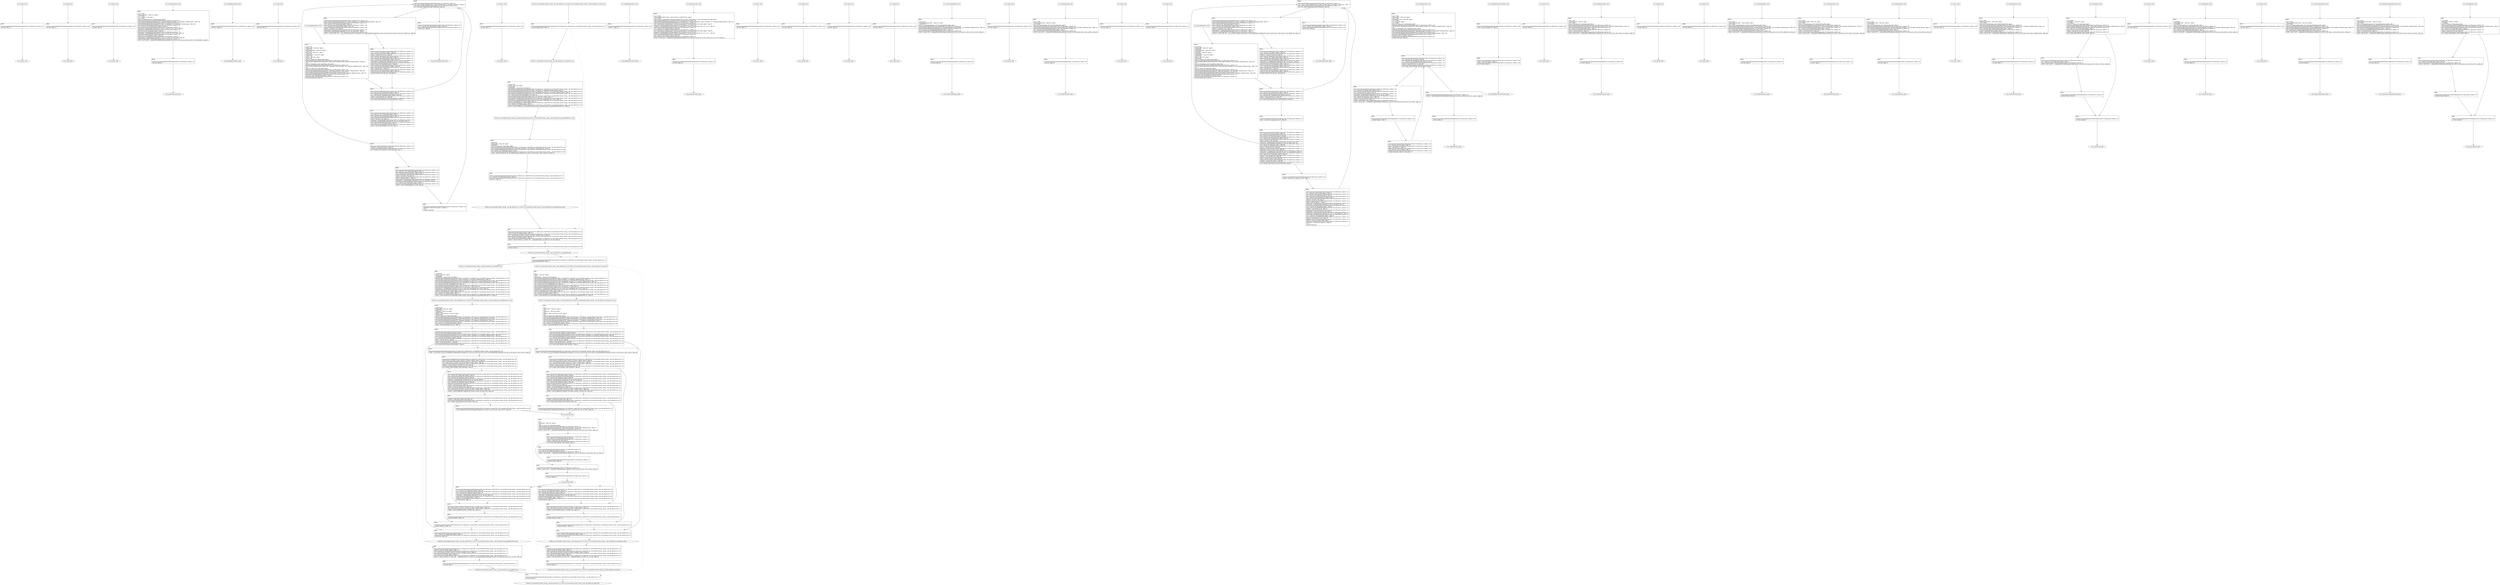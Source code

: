 digraph "icfg graph" {
BBio_ll_good1_end [label="{io_ll_good1_end}"];
BBio_ll_bad6_end [label="{io_ll_bad6_end}"];
BBio_ll_good5_end [label="{io_ll_good5_end}"];
BBio_ll_printWcharLine_end [label="{io_ll_printWcharLine_end}"];
BBio_ll_globalReturnsFalse_end [label="{io_ll_globalReturnsFalse_end}"];
BBio_ll_bad8_end [label="{io_ll_bad8_end}"];
BBio_ll_decodeHexWChars_end [label="{io_ll_decodeHexWChars_end}"];
BBio_ll_good7_end [label="{io_ll_good7_end}"];
BBCWE134_Uncontrolled_Format_String__char_file_fprintf_61b_ll_CWE134_Uncontrolled_Format_String__char_file_fprintf_61b_goodB2GSource_end [label="{CWE134_Uncontrolled_Format_String__char_file_fprintf_61b_ll_CWE134_Uncontrolled_Format_String__char_file_fprintf_61b_goodB2GSource_end}"];
BBCWE134_Uncontrolled_Format_String__char_file_fprintf_61a_ll_CWE134_Uncontrolled_Format_String__char_file_fprintf_61_bad_end [label="{CWE134_Uncontrolled_Format_String__char_file_fprintf_61a_ll_CWE134_Uncontrolled_Format_String__char_file_fprintf_61_bad_end}"];
BBCWE134_Uncontrolled_Format_String__char_file_fprintf_61a_ll_goodB2G_end [label="{CWE134_Uncontrolled_Format_String__char_file_fprintf_61a_ll_goodB2G_end}"];
BBCWE134_Uncontrolled_Format_String__char_file_fprintf_61a_ll_goodG2B_end [label="{CWE134_Uncontrolled_Format_String__char_file_fprintf_61a_ll_goodG2B_end}"];
BBio_ll_globalReturnsTrue_end [label="{io_ll_globalReturnsTrue_end}"];
BBio_ll_printStructLine_end [label="{io_ll_printStructLine_end}"];
BBio_ll_bad7_end [label="{io_ll_bad7_end}"];
BBio_ll_good6_end [label="{io_ll_good6_end}"];
BBio_ll_bad2_end [label="{io_ll_bad2_end}"];
BBio_ll_bad9_end [label="{io_ll_bad9_end}"];
BBio_ll_printUnsignedLine_end [label="{io_ll_printUnsignedLine_end}"];
BBio_ll_good4_end [label="{io_ll_good4_end}"];
BBio_ll_printSizeTLine_end [label="{io_ll_printSizeTLine_end}"];
BBio_ll_bad5_end [label="{io_ll_bad5_end}"];
BBCWE134_Uncontrolled_Format_String__char_file_fprintf_61b_ll_CWE134_Uncontrolled_Format_String__char_file_fprintf_61b_goodG2BSource_end [label="{CWE134_Uncontrolled_Format_String__char_file_fprintf_61b_ll_CWE134_Uncontrolled_Format_String__char_file_fprintf_61b_goodG2BSource_end}"];
BBio_ll_printLine_end [label="{io_ll_printLine_end}"];
BBio_ll_bad4_end [label="{io_ll_bad4_end}"];
BBio_ll_decodeHexChars_end [label="{io_ll_decodeHexChars_end}"];
BBio_ll_printBytesLine_end [label="{io_ll_printBytesLine_end}"];
BBio_ll_globalReturnsTrueOrFalse_end [label="{io_ll_globalReturnsTrueOrFalse_end}"];
BBio_ll_good3_end [label="{io_ll_good3_end}"];
BBio_ll_printHexCharLine_end [label="{io_ll_printHexCharLine_end}"];
BBio_ll_good9_end [label="{io_ll_good9_end}"];
BBio_ll_bad3_end [label="{io_ll_bad3_end}"];
BBio_ll_printDoubleLine_end [label="{io_ll_printDoubleLine_end}"];
BBio_ll_printShortLine_end [label="{io_ll_printShortLine_end}"];
BBio_ll_printLongLine_end [label="{io_ll_printLongLine_end}"];
BBio_ll_bad1_end [label="{io_ll_bad1_end}"];
BBio_ll_printFloatLine_end [label="{io_ll_printFloatLine_end}"];
BBio_ll_printWLine_end [label="{io_ll_printWLine_end}"];
BBio_ll_good2_end [label="{io_ll_good2_end}"];
BBio_ll_printIntLine_end [label="{io_ll_printIntLine_end}"];
BBCWE134_Uncontrolled_Format_String__char_file_fprintf_61b_ll_CWE134_Uncontrolled_Format_String__char_file_fprintf_61b_badSource_end [label="{CWE134_Uncontrolled_Format_String__char_file_fprintf_61b_ll_CWE134_Uncontrolled_Format_String__char_file_fprintf_61b_badSource_end}"];
BBio_ll_good8_end [label="{io_ll_good8_end}"];
BBio_ll_printLongLongLine_end [label="{io_ll_printLongLongLine_end}"];
BBio_ll_printHexUnsignedCharLine_end [label="{io_ll_printHexUnsignedCharLine_end}"];
BBio_ll_printSinkLine_end [label="{io_ll_printSinkLine_end}"];
BBCWE134_Uncontrolled_Format_String__char_file_fprintf_61a_ll_CWE134_Uncontrolled_Format_String__char_file_fprintf_61_good_end [label="{CWE134_Uncontrolled_Format_String__char_file_fprintf_61a_ll_CWE134_Uncontrolled_Format_String__char_file_fprintf_61_good_end}"];
BBio_ll_good1_start [label="{io_ll_good1_start}", shape=record];
io_ll_good1BB69 [label="{BB69:\l\l/home/raoxue/Desktop/MemVerif/workspace/000_079_995/source_code/io.c:187\l
  ret void, !dbg !52\l
}", shape=record];
BBio_ll_bad6_start [label="{io_ll_bad6_start}", shape=record];
io_ll_bad6BB83 [label="{BB83:\l\l/home/raoxue/Desktop/MemVerif/workspace/000_079_995/source_code/io.c:203\l
  ret void, !dbg !52\l
}", shape=record];
BBio_ll_good5_start [label="{io_ll_good5_start}", shape=record];
io_ll_good5BB73 [label="{BB73:\l\l/home/raoxue/Desktop/MemVerif/workspace/000_079_995/source_code/io.c:191\l
  ret void, !dbg !52\l
}", shape=record];
BBio_ll_printWcharLine_start [label="{io_ll_printWcharLine_start}", shape=record];
io_ll_printWcharLineBB28 [label="{BB28:\l\l/:241777664\l
  %wideChar.addr = alloca i32, align 4\l
/:241777664\l
  %s = alloca [2 x i32], align 4\l
/:241777664\l
  store i32 %wideChar, i32* %wideChar.addr, align 4\l
/home/raoxue/Desktop/MemVerif/workspace/000_079_995/source_code/io.c:70\l
  call void @llvm.dbg.declare(metadata i32* %wideChar.addr, metadata !162, metadata !DIExpression()), !dbg !163\l
/home/raoxue/Desktop/MemVerif/workspace/000_079_995/source_code/io.c:74\l
  call void @llvm.dbg.declare(metadata [2 x i32]* %s, metadata !164, metadata !DIExpression()), !dbg !168\l
/home/raoxue/Desktop/MemVerif/workspace/000_079_995/source_code/io.c:75\l
  %0 = load i32, i32* %wideChar.addr, align 4, !dbg !61\l
/home/raoxue/Desktop/MemVerif/workspace/000_079_995/source_code/io.c:75\l
  %arrayidx = getelementptr inbounds [2 x i32], [2 x i32]* %s, i64 0, i64 0, !dbg !62\l
/home/raoxue/Desktop/MemVerif/workspace/000_079_995/source_code/io.c:75\l
  store i32 %0, i32* %arrayidx, align 4, !dbg !63\l
/home/raoxue/Desktop/MemVerif/workspace/000_079_995/source_code/io.c:76\l
  %arrayidx1 = getelementptr inbounds [2 x i32], [2 x i32]* %s, i64 0, i64 1, !dbg !64\l
/home/raoxue/Desktop/MemVerif/workspace/000_079_995/source_code/io.c:76\l
  store i32 0, i32* %arrayidx1, align 4, !dbg !65\l
/home/raoxue/Desktop/MemVerif/workspace/000_079_995/source_code/io.c:77\l
  %arraydecay = getelementptr inbounds [2 x i32], [2 x i32]* %s, i64 0, i64 0, !dbg !66\l
/home/raoxue/Desktop/MemVerif/workspace/000_079_995/source_code/io.c:77\l
  %call = call i32 (i8*, ...) @printf(i8* getelementptr inbounds ([5 x i8], [5 x i8]* @.str.10, i64 0, i64 0), i32* %arraydecay), !dbg !67\l
}", shape=record];
io_ll_printWcharLineBB28 [label="{BB28:\l\l/:241777664\l
  %wideChar.addr = alloca i32, align 4\l
/:241777664\l
  %s = alloca [2 x i32], align 4\l
/:241777664\l
  store i32 %wideChar, i32* %wideChar.addr, align 4\l
/home/raoxue/Desktop/MemVerif/workspace/000_079_995/source_code/io.c:70\l
  call void @llvm.dbg.declare(metadata i32* %wideChar.addr, metadata !162, metadata !DIExpression()), !dbg !163\l
/home/raoxue/Desktop/MemVerif/workspace/000_079_995/source_code/io.c:74\l
  call void @llvm.dbg.declare(metadata [2 x i32]* %s, metadata !164, metadata !DIExpression()), !dbg !168\l
/home/raoxue/Desktop/MemVerif/workspace/000_079_995/source_code/io.c:75\l
  %0 = load i32, i32* %wideChar.addr, align 4, !dbg !61\l
/home/raoxue/Desktop/MemVerif/workspace/000_079_995/source_code/io.c:75\l
  %arrayidx = getelementptr inbounds [2 x i32], [2 x i32]* %s, i64 0, i64 0, !dbg !62\l
/home/raoxue/Desktop/MemVerif/workspace/000_079_995/source_code/io.c:75\l
  store i32 %0, i32* %arrayidx, align 4, !dbg !63\l
/home/raoxue/Desktop/MemVerif/workspace/000_079_995/source_code/io.c:76\l
  %arrayidx1 = getelementptr inbounds [2 x i32], [2 x i32]* %s, i64 0, i64 1, !dbg !64\l
/home/raoxue/Desktop/MemVerif/workspace/000_079_995/source_code/io.c:76\l
  store i32 0, i32* %arrayidx1, align 4, !dbg !65\l
/home/raoxue/Desktop/MemVerif/workspace/000_079_995/source_code/io.c:77\l
  %arraydecay = getelementptr inbounds [2 x i32], [2 x i32]* %s, i64 0, i64 0, !dbg !66\l
/home/raoxue/Desktop/MemVerif/workspace/000_079_995/source_code/io.c:77\l
  %call = call i32 (i8*, ...) @printf(i8* getelementptr inbounds ([5 x i8], [5 x i8]* @.str.10, i64 0, i64 0), i32* %arraydecay), !dbg !67\l
}", shape=record];
io_ll_printWcharLineBB29 [label="{BB29:\l\l/home/raoxue/Desktop/MemVerif/workspace/000_079_995/source_code/io.c:78\l
  ret void, !dbg !68\l
}", shape=record];
BBio_ll_globalReturnsFalse_start [label="{io_ll_globalReturnsFalse_start}", shape=record];
io_ll_globalReturnsFalseBB66 [label="{BB66:\l\l/home/raoxue/Desktop/MemVerif/workspace/000_079_995/source_code/io.c:163\l
  ret i32 0, !dbg !52\l
}", shape=record];
BBio_ll_bad8_start [label="{io_ll_bad8_start}", shape=record];
io_ll_bad8BB85 [label="{BB85:\l\l/home/raoxue/Desktop/MemVerif/workspace/000_079_995/source_code/io.c:205\l
  ret void, !dbg !52\l
}", shape=record];
BBio_ll_decodeHexWChars_start [label="{io_ll_decodeHexWChars_start}", shape=record];
io_ll_decodeHexWCharsBB55 [label="{BB55:\l\l/:116017736\l
  %bytes.addr = alloca i8*, align 8\l
/:116017736\l
  %numBytes.addr = alloca i64, align 8\l
/:116017736\l
  %hex.addr = alloca i32*, align 8\l
/:116017736\l
  %numWritten = alloca i64, align 8\l
/:116017736\l
  %byte = alloca i32, align 4\l
/:116017736\l
  store i8* %bytes, i8** %bytes.addr, align 8\l
/home/raoxue/Desktop/MemVerif/workspace/000_079_995/source_code/io.c:135\l
  call void @llvm.dbg.declare(metadata i8** %bytes.addr, metadata !290, metadata !DIExpression()), !dbg !291\l
/:135\l
  store i64 %numBytes, i64* %numBytes.addr, align 8\l
/home/raoxue/Desktop/MemVerif/workspace/000_079_995/source_code/io.c:135\l
  call void @llvm.dbg.declare(metadata i64* %numBytes.addr, metadata !292, metadata !DIExpression()), !dbg !293\l
/:135\l
  store i32* %hex, i32** %hex.addr, align 8\l
/home/raoxue/Desktop/MemVerif/workspace/000_079_995/source_code/io.c:135\l
  call void @llvm.dbg.declare(metadata i32** %hex.addr, metadata !294, metadata !DIExpression()), !dbg !295\l
/home/raoxue/Desktop/MemVerif/workspace/000_079_995/source_code/io.c:137\l
  call void @llvm.dbg.declare(metadata i64* %numWritten, metadata !296, metadata !DIExpression()), !dbg !297\l
/home/raoxue/Desktop/MemVerif/workspace/000_079_995/source_code/io.c:137\l
  store i64 0, i64* %numWritten, align 8, !dbg !65\l
/home/raoxue/Desktop/MemVerif/workspace/000_079_995/source_code/io.c:143\l
  br label %while.cond, !dbg !66\l
}", shape=record];
io_ll_decodeHexWCharsBB56 [label="{BB56:\l\l/home/raoxue/Desktop/MemVerif/workspace/000_079_995/source_code/io.c:143\l
  %0 = load i64, i64* %numWritten, align 8, !dbg !67\l
/home/raoxue/Desktop/MemVerif/workspace/000_079_995/source_code/io.c:143\l
  %1 = load i64, i64* %numBytes.addr, align 8, !dbg !68\l
/home/raoxue/Desktop/MemVerif/workspace/000_079_995/source_code/io.c:143\l
  %cmp = icmp ult i64 %0, %1, !dbg !69\l
/home/raoxue/Desktop/MemVerif/workspace/000_079_995/source_code/io.c:143\l
  br i1 %cmp, label %land.lhs.true, label %land.end, !dbg !70\l
}", shape=record];
io_ll_decodeHexWCharsBB57 [label="{BB57:\l\l/home/raoxue/Desktop/MemVerif/workspace/000_079_995/source_code/io.c:143\l
  %2 = load i32*, i32** %hex.addr, align 8, !dbg !71\l
/home/raoxue/Desktop/MemVerif/workspace/000_079_995/source_code/io.c:143\l
  %3 = load i64, i64* %numWritten, align 8, !dbg !72\l
/home/raoxue/Desktop/MemVerif/workspace/000_079_995/source_code/io.c:143\l
  %mul = mul i64 2, %3, !dbg !73\l
/home/raoxue/Desktop/MemVerif/workspace/000_079_995/source_code/io.c:143\l
  %arrayidx = getelementptr inbounds i32, i32* %2, i64 %mul, !dbg !71\l
/home/raoxue/Desktop/MemVerif/workspace/000_079_995/source_code/io.c:143\l
  %4 = load i32, i32* %arrayidx, align 4, !dbg !71\l
/home/raoxue/Desktop/MemVerif/workspace/000_079_995/source_code/io.c:143\l
  %call = call i32 @iswxdigit(i32 %4) #5, !dbg !74\l
}", shape=record];
io_ll_decodeHexWCharsBB57 [label="{BB57:\l\l/home/raoxue/Desktop/MemVerif/workspace/000_079_995/source_code/io.c:143\l
  %2 = load i32*, i32** %hex.addr, align 8, !dbg !71\l
/home/raoxue/Desktop/MemVerif/workspace/000_079_995/source_code/io.c:143\l
  %3 = load i64, i64* %numWritten, align 8, !dbg !72\l
/home/raoxue/Desktop/MemVerif/workspace/000_079_995/source_code/io.c:143\l
  %mul = mul i64 2, %3, !dbg !73\l
/home/raoxue/Desktop/MemVerif/workspace/000_079_995/source_code/io.c:143\l
  %arrayidx = getelementptr inbounds i32, i32* %2, i64 %mul, !dbg !71\l
/home/raoxue/Desktop/MemVerif/workspace/000_079_995/source_code/io.c:143\l
  %4 = load i32, i32* %arrayidx, align 4, !dbg !71\l
/home/raoxue/Desktop/MemVerif/workspace/000_079_995/source_code/io.c:143\l
  %call = call i32 @iswxdigit(i32 %4) #5, !dbg !74\l
}", shape=record];
io_ll_decodeHexWCharsBB59 [label="{BB59:\l\l/home/raoxue/Desktop/MemVerif/workspace/000_079_995/source_code/io.c:143\l
  %tobool = icmp ne i32 %call, 0, !dbg !74\l
/home/raoxue/Desktop/MemVerif/workspace/000_079_995/source_code/io.c:143\l
  br i1 %tobool, label %land.rhs, label %land.end, !dbg !75\l
}", shape=record];
io_ll_decodeHexWCharsBB60 [label="{BB60:\l\l/home/raoxue/Desktop/MemVerif/workspace/000_079_995/source_code/io.c:143\l
  %5 = load i32*, i32** %hex.addr, align 8, !dbg !76\l
/home/raoxue/Desktop/MemVerif/workspace/000_079_995/source_code/io.c:143\l
  %6 = load i64, i64* %numWritten, align 8, !dbg !77\l
/home/raoxue/Desktop/MemVerif/workspace/000_079_995/source_code/io.c:143\l
  %mul1 = mul i64 2, %6, !dbg !78\l
/home/raoxue/Desktop/MemVerif/workspace/000_079_995/source_code/io.c:143\l
  %add = add i64 %mul1, 1, !dbg !79\l
/home/raoxue/Desktop/MemVerif/workspace/000_079_995/source_code/io.c:143\l
  %arrayidx2 = getelementptr inbounds i32, i32* %5, i64 %add, !dbg !76\l
/home/raoxue/Desktop/MemVerif/workspace/000_079_995/source_code/io.c:143\l
  %7 = load i32, i32* %arrayidx2, align 4, !dbg !76\l
/home/raoxue/Desktop/MemVerif/workspace/000_079_995/source_code/io.c:143\l
  %call3 = call i32 @iswxdigit(i32 %7) #5, !dbg !80\l
}", shape=record];
io_ll_decodeHexWCharsBB60 [label="{BB60:\l\l/home/raoxue/Desktop/MemVerif/workspace/000_079_995/source_code/io.c:143\l
  %5 = load i32*, i32** %hex.addr, align 8, !dbg !76\l
/home/raoxue/Desktop/MemVerif/workspace/000_079_995/source_code/io.c:143\l
  %6 = load i64, i64* %numWritten, align 8, !dbg !77\l
/home/raoxue/Desktop/MemVerif/workspace/000_079_995/source_code/io.c:143\l
  %mul1 = mul i64 2, %6, !dbg !78\l
/home/raoxue/Desktop/MemVerif/workspace/000_079_995/source_code/io.c:143\l
  %add = add i64 %mul1, 1, !dbg !79\l
/home/raoxue/Desktop/MemVerif/workspace/000_079_995/source_code/io.c:143\l
  %arrayidx2 = getelementptr inbounds i32, i32* %5, i64 %add, !dbg !76\l
/home/raoxue/Desktop/MemVerif/workspace/000_079_995/source_code/io.c:143\l
  %7 = load i32, i32* %arrayidx2, align 4, !dbg !76\l
/home/raoxue/Desktop/MemVerif/workspace/000_079_995/source_code/io.c:143\l
  %call3 = call i32 @iswxdigit(i32 %7) #5, !dbg !80\l
}", shape=record];
io_ll_decodeHexWCharsBB61 [label="{BB61:\l\l/home/raoxue/Desktop/MemVerif/workspace/000_079_995/source_code/io.c:143\l
  %tobool4 = icmp ne i32 %call3, 0, !dbg !75\l
/:143\l
  br label %land.end\l
}", shape=record];
io_ll_decodeHexWCharsBB58 [label="{BB58:\l\l/home/raoxue/Desktop/MemVerif/workspace/000_079_995/source_code/io.c:0\l
  %8 = phi i1 [ false, %land.lhs.true ], [ false, %while.cond ], [ %tobool4, %land.rhs ], !dbg !81\l
/home/raoxue/Desktop/MemVerif/workspace/000_079_995/source_code/io.c:143\l
  br i1 %8, label %while.body, label %while.end, !dbg !66\l
}", shape=record];
io_ll_decodeHexWCharsBB62 [label="{BB62:\l\l/home/raoxue/Desktop/MemVerif/workspace/000_079_995/source_code/io.c:145\l
  call void @llvm.dbg.declare(metadata i32* %byte, metadata !314, metadata !DIExpression()), !dbg !316\l
/home/raoxue/Desktop/MemVerif/workspace/000_079_995/source_code/io.c:146\l
  %9 = load i32*, i32** %hex.addr, align 8, !dbg !85\l
/home/raoxue/Desktop/MemVerif/workspace/000_079_995/source_code/io.c:146\l
  %10 = load i64, i64* %numWritten, align 8, !dbg !86\l
/home/raoxue/Desktop/MemVerif/workspace/000_079_995/source_code/io.c:146\l
  %mul5 = mul i64 2, %10, !dbg !87\l
/home/raoxue/Desktop/MemVerif/workspace/000_079_995/source_code/io.c:146\l
  %arrayidx6 = getelementptr inbounds i32, i32* %9, i64 %mul5, !dbg !85\l
/home/raoxue/Desktop/MemVerif/workspace/000_079_995/source_code/io.c:146\l
  %call7 = call i32 (i32*, i32*, ...) @__isoc99_swscanf(i32* %arrayidx6, i32* getelementptr inbounds ([5 x i32], [5 x i32]* @.str.16, i64 0, i64 0), i32* %byte) #5, !dbg !88\l
}", shape=record];
io_ll_decodeHexWCharsBB62 [label="{BB62:\l\l/home/raoxue/Desktop/MemVerif/workspace/000_079_995/source_code/io.c:145\l
  call void @llvm.dbg.declare(metadata i32* %byte, metadata !314, metadata !DIExpression()), !dbg !316\l
/home/raoxue/Desktop/MemVerif/workspace/000_079_995/source_code/io.c:146\l
  %9 = load i32*, i32** %hex.addr, align 8, !dbg !85\l
/home/raoxue/Desktop/MemVerif/workspace/000_079_995/source_code/io.c:146\l
  %10 = load i64, i64* %numWritten, align 8, !dbg !86\l
/home/raoxue/Desktop/MemVerif/workspace/000_079_995/source_code/io.c:146\l
  %mul5 = mul i64 2, %10, !dbg !87\l
/home/raoxue/Desktop/MemVerif/workspace/000_079_995/source_code/io.c:146\l
  %arrayidx6 = getelementptr inbounds i32, i32* %9, i64 %mul5, !dbg !85\l
/home/raoxue/Desktop/MemVerif/workspace/000_079_995/source_code/io.c:146\l
  %call7 = call i32 (i32*, i32*, ...) @__isoc99_swscanf(i32* %arrayidx6, i32* getelementptr inbounds ([5 x i32], [5 x i32]* @.str.16, i64 0, i64 0), i32* %byte) #5, !dbg !88\l
}", shape=record];
io_ll_decodeHexWCharsBB64 [label="{BB64:\l\l/home/raoxue/Desktop/MemVerif/workspace/000_079_995/source_code/io.c:147\l
  %11 = load i32, i32* %byte, align 4, !dbg !89\l
/home/raoxue/Desktop/MemVerif/workspace/000_079_995/source_code/io.c:147\l
  %conv = trunc i32 %11 to i8, !dbg !90\l
/home/raoxue/Desktop/MemVerif/workspace/000_079_995/source_code/io.c:147\l
  %12 = load i8*, i8** %bytes.addr, align 8, !dbg !91\l
/home/raoxue/Desktop/MemVerif/workspace/000_079_995/source_code/io.c:147\l
  %13 = load i64, i64* %numWritten, align 8, !dbg !92\l
/home/raoxue/Desktop/MemVerif/workspace/000_079_995/source_code/io.c:147\l
  %arrayidx8 = getelementptr inbounds i8, i8* %12, i64 %13, !dbg !91\l
/home/raoxue/Desktop/MemVerif/workspace/000_079_995/source_code/io.c:147\l
  store i8 %conv, i8* %arrayidx8, align 1, !dbg !93\l
/home/raoxue/Desktop/MemVerif/workspace/000_079_995/source_code/io.c:148\l
  %14 = load i64, i64* %numWritten, align 8, !dbg !94\l
/home/raoxue/Desktop/MemVerif/workspace/000_079_995/source_code/io.c:148\l
  %inc = add i64 %14, 1, !dbg !94\l
/home/raoxue/Desktop/MemVerif/workspace/000_079_995/source_code/io.c:148\l
  store i64 %inc, i64* %numWritten, align 8, !dbg !94\l
/home/raoxue/Desktop/MemVerif/workspace/000_079_995/source_code/io.c:143\l
  br label %while.cond, !dbg !66, !llvm.loop !95\l
}", shape=record];
io_ll_decodeHexWCharsBB63 [label="{BB63:\l\l/home/raoxue/Desktop/MemVerif/workspace/000_079_995/source_code/io.c:151\l
  %15 = load i64, i64* %numWritten, align 8, !dbg !98\l
/home/raoxue/Desktop/MemVerif/workspace/000_079_995/source_code/io.c:151\l
  ret i64 %15, !dbg !99\l
}", shape=record];
BBio_ll_good7_start [label="{io_ll_good7_start}", shape=record];
io_ll_good7BB75 [label="{BB75:\l\l/home/raoxue/Desktop/MemVerif/workspace/000_079_995/source_code/io.c:193\l
  ret void, !dbg !52\l
}", shape=record];
BBCWE134_Uncontrolled_Format_String__char_file_fprintf_61b_ll_CWE134_Uncontrolled_Format_String__char_file_fprintf_61b_goodB2GSource_start [label="{CWE134_Uncontrolled_Format_String__char_file_fprintf_61b_ll_CWE134_Uncontrolled_Format_String__char_file_fprintf_61b_goodB2GSource_start}", shape=record];
CWE134_Uncontrolled_Format_String__char_file_fprintf_61b_ll_CWE134_Uncontrolled_Format_String__char_file_fprintf_61b_goodB2GSourceBB14 [label="{BB14:\l\l/:2994458624\l
  %data.addr = alloca i8*, align 8\l
/:2994458624\l
  %dataLen = alloca i64, align 8\l
/:2994458624\l
  %pFile = alloca %struct._IO_FILE*, align 8\l
/:2994458624\l
  store i8* %data, i8** %data.addr, align 8\l
/home/raoxue/Desktop/MemVerif/workspace/000_079_995/source_code/CWE134_Uncontrolled_Format_String__char_file_fprintf_61b.c:71\l
  call void @llvm.dbg.declare(metadata i8** %data.addr, metadata !127, metadata !DIExpression()), !dbg !128\l
/home/raoxue/Desktop/MemVerif/workspace/000_079_995/source_code/CWE134_Uncontrolled_Format_String__char_file_fprintf_61b.c:75\l
  call void @llvm.dbg.declare(metadata i64* %dataLen, metadata !129, metadata !DIExpression()), !dbg !131\l
/home/raoxue/Desktop/MemVerif/workspace/000_079_995/source_code/CWE134_Uncontrolled_Format_String__char_file_fprintf_61b.c:75\l
  %0 = load i8*, i8** %data.addr, align 8, !dbg !23\l
/home/raoxue/Desktop/MemVerif/workspace/000_079_995/source_code/CWE134_Uncontrolled_Format_String__char_file_fprintf_61b.c:75\l
  %call = call i64 @strlen(i8* %0) #5, !dbg !24\l
}", shape=record];
CWE134_Uncontrolled_Format_String__char_file_fprintf_61b_ll_CWE134_Uncontrolled_Format_String__char_file_fprintf_61b_goodB2GSourceBB14 [label="{BB14:\l\l/:2994458624\l
  %data.addr = alloca i8*, align 8\l
/:2994458624\l
  %dataLen = alloca i64, align 8\l
/:2994458624\l
  %pFile = alloca %struct._IO_FILE*, align 8\l
/:2994458624\l
  store i8* %data, i8** %data.addr, align 8\l
/home/raoxue/Desktop/MemVerif/workspace/000_079_995/source_code/CWE134_Uncontrolled_Format_String__char_file_fprintf_61b.c:71\l
  call void @llvm.dbg.declare(metadata i8** %data.addr, metadata !127, metadata !DIExpression()), !dbg !128\l
/home/raoxue/Desktop/MemVerif/workspace/000_079_995/source_code/CWE134_Uncontrolled_Format_String__char_file_fprintf_61b.c:75\l
  call void @llvm.dbg.declare(metadata i64* %dataLen, metadata !129, metadata !DIExpression()), !dbg !131\l
/home/raoxue/Desktop/MemVerif/workspace/000_079_995/source_code/CWE134_Uncontrolled_Format_String__char_file_fprintf_61b.c:75\l
  %0 = load i8*, i8** %data.addr, align 8, !dbg !23\l
/home/raoxue/Desktop/MemVerif/workspace/000_079_995/source_code/CWE134_Uncontrolled_Format_String__char_file_fprintf_61b.c:75\l
  %call = call i64 @strlen(i8* %0) #5, !dbg !24\l
}", shape=record];
CWE134_Uncontrolled_Format_String__char_file_fprintf_61b_ll_CWE134_Uncontrolled_Format_String__char_file_fprintf_61b_goodB2GSourceBB15 [label="{BB15:\l\l/home/raoxue/Desktop/MemVerif/workspace/000_079_995/source_code/CWE134_Uncontrolled_Format_String__char_file_fprintf_61b.c:75\l
  store i64 %call, i64* %dataLen, align 8, !dbg !22\l
/home/raoxue/Desktop/MemVerif/workspace/000_079_995/source_code/CWE134_Uncontrolled_Format_String__char_file_fprintf_61b.c:76\l
  call void @llvm.dbg.declare(metadata %struct._IO_FILE** %pFile, metadata !134, metadata !DIExpression()), !dbg !135\l
/home/raoxue/Desktop/MemVerif/workspace/000_079_995/source_code/CWE134_Uncontrolled_Format_String__char_file_fprintf_61b.c:78\l
  %1 = load i64, i64* %dataLen, align 8, !dbg !83\l
/home/raoxue/Desktop/MemVerif/workspace/000_079_995/source_code/CWE134_Uncontrolled_Format_String__char_file_fprintf_61b.c:78\l
  %sub = sub i64 100, %1, !dbg !85\l
/home/raoxue/Desktop/MemVerif/workspace/000_079_995/source_code/CWE134_Uncontrolled_Format_String__char_file_fprintf_61b.c:78\l
  %cmp = icmp ugt i64 %sub, 1, !dbg !86\l
/home/raoxue/Desktop/MemVerif/workspace/000_079_995/source_code/CWE134_Uncontrolled_Format_String__char_file_fprintf_61b.c:78\l
  br i1 %cmp, label %if.then, label %if.end11, !dbg !87\l
}", shape=record];
CWE134_Uncontrolled_Format_String__char_file_fprintf_61b_ll_CWE134_Uncontrolled_Format_String__char_file_fprintf_61b_goodB2GSourceBB16 [label="{BB16:\l\l/home/raoxue/Desktop/MemVerif/workspace/000_079_995/source_code/CWE134_Uncontrolled_Format_String__char_file_fprintf_61b.c:80\l
  %call1 = call %struct._IO_FILE* @fopen(i8* getelementptr inbounds ([14 x i8], [14 x i8]* @.str, i64 0, i64 0), i8* getelementptr inbounds ([2 x i8], [2 x i8]* @.str.1, i64 0, i64 0)), !dbg !88\l
}", shape=record];
CWE134_Uncontrolled_Format_String__char_file_fprintf_61b_ll_CWE134_Uncontrolled_Format_String__char_file_fprintf_61b_goodB2GSourceBB16 [label="{BB16:\l\l/home/raoxue/Desktop/MemVerif/workspace/000_079_995/source_code/CWE134_Uncontrolled_Format_String__char_file_fprintf_61b.c:80\l
  %call1 = call %struct._IO_FILE* @fopen(i8* getelementptr inbounds ([14 x i8], [14 x i8]* @.str, i64 0, i64 0), i8* getelementptr inbounds ([2 x i8], [2 x i8]* @.str.1, i64 0, i64 0)), !dbg !88\l
}", shape=record];
CWE134_Uncontrolled_Format_String__char_file_fprintf_61b_ll_CWE134_Uncontrolled_Format_String__char_file_fprintf_61b_goodB2GSourceBB18 [label="{BB18:\l\l/home/raoxue/Desktop/MemVerif/workspace/000_079_995/source_code/CWE134_Uncontrolled_Format_String__char_file_fprintf_61b.c:80\l
  store %struct._IO_FILE* %call1, %struct._IO_FILE** %pFile, align 8, !dbg !90\l
/home/raoxue/Desktop/MemVerif/workspace/000_079_995/source_code/CWE134_Uncontrolled_Format_String__char_file_fprintf_61b.c:81\l
  %2 = load %struct._IO_FILE*, %struct._IO_FILE** %pFile, align 8, !dbg !91\l
/home/raoxue/Desktop/MemVerif/workspace/000_079_995/source_code/CWE134_Uncontrolled_Format_String__char_file_fprintf_61b.c:81\l
  %cmp2 = icmp ne %struct._IO_FILE* %2, null, !dbg !93\l
/home/raoxue/Desktop/MemVerif/workspace/000_079_995/source_code/CWE134_Uncontrolled_Format_String__char_file_fprintf_61b.c:81\l
  br i1 %cmp2, label %if.then3, label %if.end10, !dbg !94\l
}", shape=record];
CWE134_Uncontrolled_Format_String__char_file_fprintf_61b_ll_CWE134_Uncontrolled_Format_String__char_file_fprintf_61b_goodB2GSourceBB19 [label="{BB19:\l\l/home/raoxue/Desktop/MemVerif/workspace/000_079_995/source_code/CWE134_Uncontrolled_Format_String__char_file_fprintf_61b.c:84\l
  %3 = load i8*, i8** %data.addr, align 8, !dbg !95\l
/home/raoxue/Desktop/MemVerif/workspace/000_079_995/source_code/CWE134_Uncontrolled_Format_String__char_file_fprintf_61b.c:84\l
  %4 = load i64, i64* %dataLen, align 8, !dbg !98\l
/home/raoxue/Desktop/MemVerif/workspace/000_079_995/source_code/CWE134_Uncontrolled_Format_String__char_file_fprintf_61b.c:84\l
  %add.ptr = getelementptr inbounds i8, i8* %3, i64 %4, !dbg !99\l
/home/raoxue/Desktop/MemVerif/workspace/000_079_995/source_code/CWE134_Uncontrolled_Format_String__char_file_fprintf_61b.c:84\l
  %5 = load i64, i64* %dataLen, align 8, !dbg !100\l
/home/raoxue/Desktop/MemVerif/workspace/000_079_995/source_code/CWE134_Uncontrolled_Format_String__char_file_fprintf_61b.c:84\l
  %sub4 = sub i64 100, %5, !dbg !101\l
/home/raoxue/Desktop/MemVerif/workspace/000_079_995/source_code/CWE134_Uncontrolled_Format_String__char_file_fprintf_61b.c:84\l
  %conv = trunc i64 %sub4 to i32, !dbg !102\l
/home/raoxue/Desktop/MemVerif/workspace/000_079_995/source_code/CWE134_Uncontrolled_Format_String__char_file_fprintf_61b.c:84\l
  %6 = load %struct._IO_FILE*, %struct._IO_FILE** %pFile, align 8, !dbg !103\l
/home/raoxue/Desktop/MemVerif/workspace/000_079_995/source_code/CWE134_Uncontrolled_Format_String__char_file_fprintf_61b.c:84\l
  %call5 = call i8* @fgets(i8* %add.ptr, i32 %conv, %struct._IO_FILE* %6), !dbg !104\l
}", shape=record];
CWE134_Uncontrolled_Format_String__char_file_fprintf_61b_ll_CWE134_Uncontrolled_Format_String__char_file_fprintf_61b_goodB2GSourceBB19 [label="{BB19:\l\l/home/raoxue/Desktop/MemVerif/workspace/000_079_995/source_code/CWE134_Uncontrolled_Format_String__char_file_fprintf_61b.c:84\l
  %3 = load i8*, i8** %data.addr, align 8, !dbg !95\l
/home/raoxue/Desktop/MemVerif/workspace/000_079_995/source_code/CWE134_Uncontrolled_Format_String__char_file_fprintf_61b.c:84\l
  %4 = load i64, i64* %dataLen, align 8, !dbg !98\l
/home/raoxue/Desktop/MemVerif/workspace/000_079_995/source_code/CWE134_Uncontrolled_Format_String__char_file_fprintf_61b.c:84\l
  %add.ptr = getelementptr inbounds i8, i8* %3, i64 %4, !dbg !99\l
/home/raoxue/Desktop/MemVerif/workspace/000_079_995/source_code/CWE134_Uncontrolled_Format_String__char_file_fprintf_61b.c:84\l
  %5 = load i64, i64* %dataLen, align 8, !dbg !100\l
/home/raoxue/Desktop/MemVerif/workspace/000_079_995/source_code/CWE134_Uncontrolled_Format_String__char_file_fprintf_61b.c:84\l
  %sub4 = sub i64 100, %5, !dbg !101\l
/home/raoxue/Desktop/MemVerif/workspace/000_079_995/source_code/CWE134_Uncontrolled_Format_String__char_file_fprintf_61b.c:84\l
  %conv = trunc i64 %sub4 to i32, !dbg !102\l
/home/raoxue/Desktop/MemVerif/workspace/000_079_995/source_code/CWE134_Uncontrolled_Format_String__char_file_fprintf_61b.c:84\l
  %6 = load %struct._IO_FILE*, %struct._IO_FILE** %pFile, align 8, !dbg !103\l
/home/raoxue/Desktop/MemVerif/workspace/000_079_995/source_code/CWE134_Uncontrolled_Format_String__char_file_fprintf_61b.c:84\l
  %call5 = call i8* @fgets(i8* %add.ptr, i32 %conv, %struct._IO_FILE* %6), !dbg !104\l
}", shape=record];
CWE134_Uncontrolled_Format_String__char_file_fprintf_61b_ll_CWE134_Uncontrolled_Format_String__char_file_fprintf_61b_goodB2GSourceBB21 [label="{BB21:\l\l/home/raoxue/Desktop/MemVerif/workspace/000_079_995/source_code/CWE134_Uncontrolled_Format_String__char_file_fprintf_61b.c:84\l
  %cmp6 = icmp eq i8* %call5, null, !dbg !105\l
/home/raoxue/Desktop/MemVerif/workspace/000_079_995/source_code/CWE134_Uncontrolled_Format_String__char_file_fprintf_61b.c:84\l
  br i1 %cmp6, label %if.then8, label %if.end, !dbg !106\l
}", shape=record];
CWE134_Uncontrolled_Format_String__char_file_fprintf_61b_ll_CWE134_Uncontrolled_Format_String__char_file_fprintf_61b_goodB2GSourceBB22 [label="{BB22:\l\l/home/raoxue/Desktop/MemVerif/workspace/000_079_995/source_code/CWE134_Uncontrolled_Format_String__char_file_fprintf_61b.c:86\l
  call void @printLine(i8* getelementptr inbounds ([15 x i8], [15 x i8]* @.str.2, i64 0, i64 0)), !dbg !107\l
}", shape=record];
CWE134_Uncontrolled_Format_String__char_file_fprintf_61b_ll_CWE134_Uncontrolled_Format_String__char_file_fprintf_61b_goodB2GSourceBB22 [label="{BB22:\l\l/home/raoxue/Desktop/MemVerif/workspace/000_079_995/source_code/CWE134_Uncontrolled_Format_String__char_file_fprintf_61b.c:86\l
  call void @printLine(i8* getelementptr inbounds ([15 x i8], [15 x i8]* @.str.2, i64 0, i64 0)), !dbg !107\l
}", shape=record];
CWE134_Uncontrolled_Format_String__char_file_fprintf_61b_ll_CWE134_Uncontrolled_Format_String__char_file_fprintf_61b_goodB2GSourceBB24 [label="{BB24:\l\l/home/raoxue/Desktop/MemVerif/workspace/000_079_995/source_code/CWE134_Uncontrolled_Format_String__char_file_fprintf_61b.c:88\l
  %7 = load i8*, i8** %data.addr, align 8, !dbg !109\l
/home/raoxue/Desktop/MemVerif/workspace/000_079_995/source_code/CWE134_Uncontrolled_Format_String__char_file_fprintf_61b.c:88\l
  %8 = load i64, i64* %dataLen, align 8, !dbg !110\l
/home/raoxue/Desktop/MemVerif/workspace/000_079_995/source_code/CWE134_Uncontrolled_Format_String__char_file_fprintf_61b.c:88\l
  %arrayidx = getelementptr inbounds i8, i8* %7, i64 %8, !dbg !109\l
/home/raoxue/Desktop/MemVerif/workspace/000_079_995/source_code/CWE134_Uncontrolled_Format_String__char_file_fprintf_61b.c:88\l
  store i8 0, i8* %arrayidx, align 1, !dbg !111\l
/home/raoxue/Desktop/MemVerif/workspace/000_079_995/source_code/CWE134_Uncontrolled_Format_String__char_file_fprintf_61b.c:89\l
  br label %if.end, !dbg !112\l
}", shape=record];
CWE134_Uncontrolled_Format_String__char_file_fprintf_61b_ll_CWE134_Uncontrolled_Format_String__char_file_fprintf_61b_goodB2GSourceBB23 [label="{BB23:\l\l/home/raoxue/Desktop/MemVerif/workspace/000_079_995/source_code/CWE134_Uncontrolled_Format_String__char_file_fprintf_61b.c:90\l
  %9 = load %struct._IO_FILE*, %struct._IO_FILE** %pFile, align 8, !dbg !113\l
/home/raoxue/Desktop/MemVerif/workspace/000_079_995/source_code/CWE134_Uncontrolled_Format_String__char_file_fprintf_61b.c:90\l
  %call9 = call i32 @fclose(%struct._IO_FILE* %9), !dbg !114\l
}", shape=record];
CWE134_Uncontrolled_Format_String__char_file_fprintf_61b_ll_CWE134_Uncontrolled_Format_String__char_file_fprintf_61b_goodB2GSourceBB23 [label="{BB23:\l\l/home/raoxue/Desktop/MemVerif/workspace/000_079_995/source_code/CWE134_Uncontrolled_Format_String__char_file_fprintf_61b.c:90\l
  %9 = load %struct._IO_FILE*, %struct._IO_FILE** %pFile, align 8, !dbg !113\l
/home/raoxue/Desktop/MemVerif/workspace/000_079_995/source_code/CWE134_Uncontrolled_Format_String__char_file_fprintf_61b.c:90\l
  %call9 = call i32 @fclose(%struct._IO_FILE* %9), !dbg !114\l
}", shape=record];
CWE134_Uncontrolled_Format_String__char_file_fprintf_61b_ll_CWE134_Uncontrolled_Format_String__char_file_fprintf_61b_goodB2GSourceBB25 [label="{BB25:\l\l/home/raoxue/Desktop/MemVerif/workspace/000_079_995/source_code/CWE134_Uncontrolled_Format_String__char_file_fprintf_61b.c:91\l
  br label %if.end10, !dbg !115\l
}", shape=record];
CWE134_Uncontrolled_Format_String__char_file_fprintf_61b_ll_CWE134_Uncontrolled_Format_String__char_file_fprintf_61b_goodB2GSourceBB20 [label="{BB20:\l\l/home/raoxue/Desktop/MemVerif/workspace/000_079_995/source_code/CWE134_Uncontrolled_Format_String__char_file_fprintf_61b.c:92\l
  br label %if.end11, !dbg !116\l
}", shape=record];
CWE134_Uncontrolled_Format_String__char_file_fprintf_61b_ll_CWE134_Uncontrolled_Format_String__char_file_fprintf_61b_goodB2GSourceBB17 [label="{BB17:\l\l/home/raoxue/Desktop/MemVerif/workspace/000_079_995/source_code/CWE134_Uncontrolled_Format_String__char_file_fprintf_61b.c:94\l
  %10 = load i8*, i8** %data.addr, align 8, !dbg !117\l
/home/raoxue/Desktop/MemVerif/workspace/000_079_995/source_code/CWE134_Uncontrolled_Format_String__char_file_fprintf_61b.c:94\l
  ret i8* %10, !dbg !118\l
}", shape=record];
BBCWE134_Uncontrolled_Format_String__char_file_fprintf_61a_ll_CWE134_Uncontrolled_Format_String__char_file_fprintf_61_bad_start [label="{CWE134_Uncontrolled_Format_String__char_file_fprintf_61a_ll_CWE134_Uncontrolled_Format_String__char_file_fprintf_61_bad_start}", shape=record];
CWE134_Uncontrolled_Format_String__char_file_fprintf_61a_ll_CWE134_Uncontrolled_Format_String__char_file_fprintf_61_badBB0 [label="{BB0:\l\l/:415\l
  %data = alloca i8*, align 8\l
/:415\l
  %dataBuffer = alloca [100 x i8], align 16\l
/home/raoxue/Desktop/MemVerif/workspace/000_079_995/source_code/CWE134_Uncontrolled_Format_String__char_file_fprintf_61a.c:37\l
  call void @llvm.dbg.declare(metadata i8** %data, metadata !10, metadata !DIExpression()), !dbg !13\l
/home/raoxue/Desktop/MemVerif/workspace/000_079_995/source_code/CWE134_Uncontrolled_Format_String__char_file_fprintf_61a.c:38\l
  call void @llvm.dbg.declare(metadata [100 x i8]* %dataBuffer, metadata !14, metadata !DIExpression()), !dbg !18\l
/home/raoxue/Desktop/MemVerif/workspace/000_079_995/source_code/CWE134_Uncontrolled_Format_String__char_file_fprintf_61a.c:38\l
  %0 = bitcast [100 x i8]* %dataBuffer to i8*, !dbg !18\l
/home/raoxue/Desktop/MemVerif/workspace/000_079_995/source_code/CWE134_Uncontrolled_Format_String__char_file_fprintf_61a.c:38\l
  call void @llvm.memset.p0i8.i64(i8* align 16 %0, i8 0, i64 100, i1 false), !dbg !18\l
/home/raoxue/Desktop/MemVerif/workspace/000_079_995/source_code/CWE134_Uncontrolled_Format_String__char_file_fprintf_61a.c:39\l
  %arraydecay = getelementptr inbounds [100 x i8], [100 x i8]* %dataBuffer, i64 0, i64 0, !dbg !19\l
/home/raoxue/Desktop/MemVerif/workspace/000_079_995/source_code/CWE134_Uncontrolled_Format_String__char_file_fprintf_61a.c:39\l
  store i8* %arraydecay, i8** %data, align 8, !dbg !20\l
/home/raoxue/Desktop/MemVerif/workspace/000_079_995/source_code/CWE134_Uncontrolled_Format_String__char_file_fprintf_61a.c:40\l
  %1 = load i8*, i8** %data, align 8, !dbg !21\l
/home/raoxue/Desktop/MemVerif/workspace/000_079_995/source_code/CWE134_Uncontrolled_Format_String__char_file_fprintf_61a.c:40\l
  %call = call i8* @CWE134_Uncontrolled_Format_String__char_file_fprintf_61b_badSource(i8* %1), !dbg !22\l
}", shape=record];
CWE134_Uncontrolled_Format_String__char_file_fprintf_61a_ll_CWE134_Uncontrolled_Format_String__char_file_fprintf_61_badBB0 [label="{BB0:\l\l/:415\l
  %data = alloca i8*, align 8\l
/:415\l
  %dataBuffer = alloca [100 x i8], align 16\l
/home/raoxue/Desktop/MemVerif/workspace/000_079_995/source_code/CWE134_Uncontrolled_Format_String__char_file_fprintf_61a.c:37\l
  call void @llvm.dbg.declare(metadata i8** %data, metadata !10, metadata !DIExpression()), !dbg !13\l
/home/raoxue/Desktop/MemVerif/workspace/000_079_995/source_code/CWE134_Uncontrolled_Format_String__char_file_fprintf_61a.c:38\l
  call void @llvm.dbg.declare(metadata [100 x i8]* %dataBuffer, metadata !14, metadata !DIExpression()), !dbg !18\l
/home/raoxue/Desktop/MemVerif/workspace/000_079_995/source_code/CWE134_Uncontrolled_Format_String__char_file_fprintf_61a.c:38\l
  %0 = bitcast [100 x i8]* %dataBuffer to i8*, !dbg !18\l
/home/raoxue/Desktop/MemVerif/workspace/000_079_995/source_code/CWE134_Uncontrolled_Format_String__char_file_fprintf_61a.c:38\l
  call void @llvm.memset.p0i8.i64(i8* align 16 %0, i8 0, i64 100, i1 false), !dbg !18\l
/home/raoxue/Desktop/MemVerif/workspace/000_079_995/source_code/CWE134_Uncontrolled_Format_String__char_file_fprintf_61a.c:39\l
  %arraydecay = getelementptr inbounds [100 x i8], [100 x i8]* %dataBuffer, i64 0, i64 0, !dbg !19\l
/home/raoxue/Desktop/MemVerif/workspace/000_079_995/source_code/CWE134_Uncontrolled_Format_String__char_file_fprintf_61a.c:39\l
  store i8* %arraydecay, i8** %data, align 8, !dbg !20\l
/home/raoxue/Desktop/MemVerif/workspace/000_079_995/source_code/CWE134_Uncontrolled_Format_String__char_file_fprintf_61a.c:40\l
  %1 = load i8*, i8** %data, align 8, !dbg !21\l
/home/raoxue/Desktop/MemVerif/workspace/000_079_995/source_code/CWE134_Uncontrolled_Format_String__char_file_fprintf_61a.c:40\l
  %call = call i8* @CWE134_Uncontrolled_Format_String__char_file_fprintf_61b_badSource(i8* %1), !dbg !22\l
}", shape=record];
CWE134_Uncontrolled_Format_String__char_file_fprintf_61a_ll_CWE134_Uncontrolled_Format_String__char_file_fprintf_61_badBB1 [label="{BB1:\l\l/home/raoxue/Desktop/MemVerif/workspace/000_079_995/source_code/CWE134_Uncontrolled_Format_String__char_file_fprintf_61a.c:40\l
  store i8* %call, i8** %data, align 8, !dbg !23\l
/home/raoxue/Desktop/MemVerif/workspace/000_079_995/source_code/CWE134_Uncontrolled_Format_String__char_file_fprintf_61a.c:42\l
  %2 = load %struct._IO_FILE*, %struct._IO_FILE** @stdout, align 8, !dbg !24\l
/home/raoxue/Desktop/MemVerif/workspace/000_079_995/source_code/CWE134_Uncontrolled_Format_String__char_file_fprintf_61a.c:42\l
  %3 = load i8*, i8** %data, align 8, !dbg !25\l
/home/raoxue/Desktop/MemVerif/workspace/000_079_995/source_code/CWE134_Uncontrolled_Format_String__char_file_fprintf_61a.c:42\l
  %call1 = call i32 (%struct._IO_FILE*, i8*, ...) @fprintf(%struct._IO_FILE* %2, i8* %3), !dbg !26\l
}", shape=record];
CWE134_Uncontrolled_Format_String__char_file_fprintf_61a_ll_CWE134_Uncontrolled_Format_String__char_file_fprintf_61_badBB1 [label="{BB1:\l\l/home/raoxue/Desktop/MemVerif/workspace/000_079_995/source_code/CWE134_Uncontrolled_Format_String__char_file_fprintf_61a.c:40\l
  store i8* %call, i8** %data, align 8, !dbg !23\l
/home/raoxue/Desktop/MemVerif/workspace/000_079_995/source_code/CWE134_Uncontrolled_Format_String__char_file_fprintf_61a.c:42\l
  %2 = load %struct._IO_FILE*, %struct._IO_FILE** @stdout, align 8, !dbg !24\l
/home/raoxue/Desktop/MemVerif/workspace/000_079_995/source_code/CWE134_Uncontrolled_Format_String__char_file_fprintf_61a.c:42\l
  %3 = load i8*, i8** %data, align 8, !dbg !25\l
/home/raoxue/Desktop/MemVerif/workspace/000_079_995/source_code/CWE134_Uncontrolled_Format_String__char_file_fprintf_61a.c:42\l
  %call1 = call i32 (%struct._IO_FILE*, i8*, ...) @fprintf(%struct._IO_FILE* %2, i8* %3), !dbg !26\l
}", shape=record];
CWE134_Uncontrolled_Format_String__char_file_fprintf_61a_ll_CWE134_Uncontrolled_Format_String__char_file_fprintf_61_badBB2 [label="{BB2:\l\l/home/raoxue/Desktop/MemVerif/workspace/000_079_995/source_code/CWE134_Uncontrolled_Format_String__char_file_fprintf_61a.c:43\l
  ret void, !dbg !27\l
}", shape=record];
BBCWE134_Uncontrolled_Format_String__char_file_fprintf_61a_ll_goodB2G_start [label="{CWE134_Uncontrolled_Format_String__char_file_fprintf_61a_ll_goodB2G_start}", shape=record];
CWE134_Uncontrolled_Format_String__char_file_fprintf_61a_ll_goodB2GBB6 [label="{BB6:\l\l/:110098392\l
  %data = alloca i8*, align 8\l
/:110098392\l
  %dataBuffer = alloca [100 x i8], align 16\l
/home/raoxue/Desktop/MemVerif/workspace/000_079_995/source_code/CWE134_Uncontrolled_Format_String__char_file_fprintf_61a.c:65\l
  call void @llvm.dbg.declare(metadata i8** %data, metadata !43, metadata !DIExpression()), !dbg !44\l
/home/raoxue/Desktop/MemVerif/workspace/000_079_995/source_code/CWE134_Uncontrolled_Format_String__char_file_fprintf_61a.c:66\l
  call void @llvm.dbg.declare(metadata [100 x i8]* %dataBuffer, metadata !45, metadata !DIExpression()), !dbg !46\l
/home/raoxue/Desktop/MemVerif/workspace/000_079_995/source_code/CWE134_Uncontrolled_Format_String__char_file_fprintf_61a.c:66\l
  %0 = bitcast [100 x i8]* %dataBuffer to i8*, !dbg !18\l
/home/raoxue/Desktop/MemVerif/workspace/000_079_995/source_code/CWE134_Uncontrolled_Format_String__char_file_fprintf_61a.c:66\l
  call void @llvm.memset.p0i8.i64(i8* align 16 %0, i8 0, i64 100, i1 false), !dbg !18\l
/home/raoxue/Desktop/MemVerif/workspace/000_079_995/source_code/CWE134_Uncontrolled_Format_String__char_file_fprintf_61a.c:67\l
  %arraydecay = getelementptr inbounds [100 x i8], [100 x i8]* %dataBuffer, i64 0, i64 0, !dbg !19\l
/home/raoxue/Desktop/MemVerif/workspace/000_079_995/source_code/CWE134_Uncontrolled_Format_String__char_file_fprintf_61a.c:67\l
  store i8* %arraydecay, i8** %data, align 8, !dbg !20\l
/home/raoxue/Desktop/MemVerif/workspace/000_079_995/source_code/CWE134_Uncontrolled_Format_String__char_file_fprintf_61a.c:68\l
  %1 = load i8*, i8** %data, align 8, !dbg !21\l
/home/raoxue/Desktop/MemVerif/workspace/000_079_995/source_code/CWE134_Uncontrolled_Format_String__char_file_fprintf_61a.c:68\l
  %call = call i8* @CWE134_Uncontrolled_Format_String__char_file_fprintf_61b_goodB2GSource(i8* %1), !dbg !22\l
}", shape=record];
CWE134_Uncontrolled_Format_String__char_file_fprintf_61a_ll_goodB2GBB6 [label="{BB6:\l\l/:110098392\l
  %data = alloca i8*, align 8\l
/:110098392\l
  %dataBuffer = alloca [100 x i8], align 16\l
/home/raoxue/Desktop/MemVerif/workspace/000_079_995/source_code/CWE134_Uncontrolled_Format_String__char_file_fprintf_61a.c:65\l
  call void @llvm.dbg.declare(metadata i8** %data, metadata !43, metadata !DIExpression()), !dbg !44\l
/home/raoxue/Desktop/MemVerif/workspace/000_079_995/source_code/CWE134_Uncontrolled_Format_String__char_file_fprintf_61a.c:66\l
  call void @llvm.dbg.declare(metadata [100 x i8]* %dataBuffer, metadata !45, metadata !DIExpression()), !dbg !46\l
/home/raoxue/Desktop/MemVerif/workspace/000_079_995/source_code/CWE134_Uncontrolled_Format_String__char_file_fprintf_61a.c:66\l
  %0 = bitcast [100 x i8]* %dataBuffer to i8*, !dbg !18\l
/home/raoxue/Desktop/MemVerif/workspace/000_079_995/source_code/CWE134_Uncontrolled_Format_String__char_file_fprintf_61a.c:66\l
  call void @llvm.memset.p0i8.i64(i8* align 16 %0, i8 0, i64 100, i1 false), !dbg !18\l
/home/raoxue/Desktop/MemVerif/workspace/000_079_995/source_code/CWE134_Uncontrolled_Format_String__char_file_fprintf_61a.c:67\l
  %arraydecay = getelementptr inbounds [100 x i8], [100 x i8]* %dataBuffer, i64 0, i64 0, !dbg !19\l
/home/raoxue/Desktop/MemVerif/workspace/000_079_995/source_code/CWE134_Uncontrolled_Format_String__char_file_fprintf_61a.c:67\l
  store i8* %arraydecay, i8** %data, align 8, !dbg !20\l
/home/raoxue/Desktop/MemVerif/workspace/000_079_995/source_code/CWE134_Uncontrolled_Format_String__char_file_fprintf_61a.c:68\l
  %1 = load i8*, i8** %data, align 8, !dbg !21\l
/home/raoxue/Desktop/MemVerif/workspace/000_079_995/source_code/CWE134_Uncontrolled_Format_String__char_file_fprintf_61a.c:68\l
  %call = call i8* @CWE134_Uncontrolled_Format_String__char_file_fprintf_61b_goodB2GSource(i8* %1), !dbg !22\l
}", shape=record];
CWE134_Uncontrolled_Format_String__char_file_fprintf_61a_ll_goodB2GBB7 [label="{BB7:\l\l/home/raoxue/Desktop/MemVerif/workspace/000_079_995/source_code/CWE134_Uncontrolled_Format_String__char_file_fprintf_61a.c:68\l
  store i8* %call, i8** %data, align 8, !dbg !23\l
/home/raoxue/Desktop/MemVerif/workspace/000_079_995/source_code/CWE134_Uncontrolled_Format_String__char_file_fprintf_61a.c:70\l
  %2 = load %struct._IO_FILE*, %struct._IO_FILE** @stdout, align 8, !dbg !24\l
/home/raoxue/Desktop/MemVerif/workspace/000_079_995/source_code/CWE134_Uncontrolled_Format_String__char_file_fprintf_61a.c:70\l
  %3 = load i8*, i8** %data, align 8, !dbg !25\l
/home/raoxue/Desktop/MemVerif/workspace/000_079_995/source_code/CWE134_Uncontrolled_Format_String__char_file_fprintf_61a.c:70\l
  %call1 = call i32 (%struct._IO_FILE*, i8*, ...) @fprintf(%struct._IO_FILE* %2, i8* getelementptr inbounds ([4 x i8], [4 x i8]* @.str, i64 0, i64 0), i8* %3), !dbg !26\l
}", shape=record];
CWE134_Uncontrolled_Format_String__char_file_fprintf_61a_ll_goodB2GBB7 [label="{BB7:\l\l/home/raoxue/Desktop/MemVerif/workspace/000_079_995/source_code/CWE134_Uncontrolled_Format_String__char_file_fprintf_61a.c:68\l
  store i8* %call, i8** %data, align 8, !dbg !23\l
/home/raoxue/Desktop/MemVerif/workspace/000_079_995/source_code/CWE134_Uncontrolled_Format_String__char_file_fprintf_61a.c:70\l
  %2 = load %struct._IO_FILE*, %struct._IO_FILE** @stdout, align 8, !dbg !24\l
/home/raoxue/Desktop/MemVerif/workspace/000_079_995/source_code/CWE134_Uncontrolled_Format_String__char_file_fprintf_61a.c:70\l
  %3 = load i8*, i8** %data, align 8, !dbg !25\l
/home/raoxue/Desktop/MemVerif/workspace/000_079_995/source_code/CWE134_Uncontrolled_Format_String__char_file_fprintf_61a.c:70\l
  %call1 = call i32 (%struct._IO_FILE*, i8*, ...) @fprintf(%struct._IO_FILE* %2, i8* getelementptr inbounds ([4 x i8], [4 x i8]* @.str, i64 0, i64 0), i8* %3), !dbg !26\l
}", shape=record];
CWE134_Uncontrolled_Format_String__char_file_fprintf_61a_ll_goodB2GBB8 [label="{BB8:\l\l/home/raoxue/Desktop/MemVerif/workspace/000_079_995/source_code/CWE134_Uncontrolled_Format_String__char_file_fprintf_61a.c:71\l
  ret void, !dbg !27\l
}", shape=record];
BBCWE134_Uncontrolled_Format_String__char_file_fprintf_61a_ll_goodG2B_start [label="{CWE134_Uncontrolled_Format_String__char_file_fprintf_61a_ll_goodG2B_start}", shape=record];
CWE134_Uncontrolled_Format_String__char_file_fprintf_61a_ll_goodG2BBB3 [label="{BB3:\l\l/:110097656\l
  %data = alloca i8*, align 8\l
/:110097656\l
  %dataBuffer = alloca [100 x i8], align 16\l
/home/raoxue/Desktop/MemVerif/workspace/000_079_995/source_code/CWE134_Uncontrolled_Format_String__char_file_fprintf_61a.c:53\l
  call void @llvm.dbg.declare(metadata i8** %data, metadata !29, metadata !DIExpression()), !dbg !30\l
/home/raoxue/Desktop/MemVerif/workspace/000_079_995/source_code/CWE134_Uncontrolled_Format_String__char_file_fprintf_61a.c:54\l
  call void @llvm.dbg.declare(metadata [100 x i8]* %dataBuffer, metadata !31, metadata !DIExpression()), !dbg !32\l
/home/raoxue/Desktop/MemVerif/workspace/000_079_995/source_code/CWE134_Uncontrolled_Format_String__char_file_fprintf_61a.c:54\l
  %0 = bitcast [100 x i8]* %dataBuffer to i8*, !dbg !18\l
/home/raoxue/Desktop/MemVerif/workspace/000_079_995/source_code/CWE134_Uncontrolled_Format_String__char_file_fprintf_61a.c:54\l
  call void @llvm.memset.p0i8.i64(i8* align 16 %0, i8 0, i64 100, i1 false), !dbg !18\l
/home/raoxue/Desktop/MemVerif/workspace/000_079_995/source_code/CWE134_Uncontrolled_Format_String__char_file_fprintf_61a.c:55\l
  %arraydecay = getelementptr inbounds [100 x i8], [100 x i8]* %dataBuffer, i64 0, i64 0, !dbg !19\l
/home/raoxue/Desktop/MemVerif/workspace/000_079_995/source_code/CWE134_Uncontrolled_Format_String__char_file_fprintf_61a.c:55\l
  store i8* %arraydecay, i8** %data, align 8, !dbg !20\l
/home/raoxue/Desktop/MemVerif/workspace/000_079_995/source_code/CWE134_Uncontrolled_Format_String__char_file_fprintf_61a.c:56\l
  %1 = load i8*, i8** %data, align 8, !dbg !21\l
/home/raoxue/Desktop/MemVerif/workspace/000_079_995/source_code/CWE134_Uncontrolled_Format_String__char_file_fprintf_61a.c:56\l
  %call = call i8* @CWE134_Uncontrolled_Format_String__char_file_fprintf_61b_goodG2BSource(i8* %1), !dbg !22\l
}", shape=record];
CWE134_Uncontrolled_Format_String__char_file_fprintf_61a_ll_goodG2BBB3 [label="{BB3:\l\l/:110097656\l
  %data = alloca i8*, align 8\l
/:110097656\l
  %dataBuffer = alloca [100 x i8], align 16\l
/home/raoxue/Desktop/MemVerif/workspace/000_079_995/source_code/CWE134_Uncontrolled_Format_String__char_file_fprintf_61a.c:53\l
  call void @llvm.dbg.declare(metadata i8** %data, metadata !29, metadata !DIExpression()), !dbg !30\l
/home/raoxue/Desktop/MemVerif/workspace/000_079_995/source_code/CWE134_Uncontrolled_Format_String__char_file_fprintf_61a.c:54\l
  call void @llvm.dbg.declare(metadata [100 x i8]* %dataBuffer, metadata !31, metadata !DIExpression()), !dbg !32\l
/home/raoxue/Desktop/MemVerif/workspace/000_079_995/source_code/CWE134_Uncontrolled_Format_String__char_file_fprintf_61a.c:54\l
  %0 = bitcast [100 x i8]* %dataBuffer to i8*, !dbg !18\l
/home/raoxue/Desktop/MemVerif/workspace/000_079_995/source_code/CWE134_Uncontrolled_Format_String__char_file_fprintf_61a.c:54\l
  call void @llvm.memset.p0i8.i64(i8* align 16 %0, i8 0, i64 100, i1 false), !dbg !18\l
/home/raoxue/Desktop/MemVerif/workspace/000_079_995/source_code/CWE134_Uncontrolled_Format_String__char_file_fprintf_61a.c:55\l
  %arraydecay = getelementptr inbounds [100 x i8], [100 x i8]* %dataBuffer, i64 0, i64 0, !dbg !19\l
/home/raoxue/Desktop/MemVerif/workspace/000_079_995/source_code/CWE134_Uncontrolled_Format_String__char_file_fprintf_61a.c:55\l
  store i8* %arraydecay, i8** %data, align 8, !dbg !20\l
/home/raoxue/Desktop/MemVerif/workspace/000_079_995/source_code/CWE134_Uncontrolled_Format_String__char_file_fprintf_61a.c:56\l
  %1 = load i8*, i8** %data, align 8, !dbg !21\l
/home/raoxue/Desktop/MemVerif/workspace/000_079_995/source_code/CWE134_Uncontrolled_Format_String__char_file_fprintf_61a.c:56\l
  %call = call i8* @CWE134_Uncontrolled_Format_String__char_file_fprintf_61b_goodG2BSource(i8* %1), !dbg !22\l
}", shape=record];
CWE134_Uncontrolled_Format_String__char_file_fprintf_61a_ll_goodG2BBB4 [label="{BB4:\l\l/home/raoxue/Desktop/MemVerif/workspace/000_079_995/source_code/CWE134_Uncontrolled_Format_String__char_file_fprintf_61a.c:56\l
  store i8* %call, i8** %data, align 8, !dbg !23\l
/home/raoxue/Desktop/MemVerif/workspace/000_079_995/source_code/CWE134_Uncontrolled_Format_String__char_file_fprintf_61a.c:58\l
  %2 = load %struct._IO_FILE*, %struct._IO_FILE** @stdout, align 8, !dbg !24\l
/home/raoxue/Desktop/MemVerif/workspace/000_079_995/source_code/CWE134_Uncontrolled_Format_String__char_file_fprintf_61a.c:58\l
  %3 = load i8*, i8** %data, align 8, !dbg !25\l
/home/raoxue/Desktop/MemVerif/workspace/000_079_995/source_code/CWE134_Uncontrolled_Format_String__char_file_fprintf_61a.c:58\l
  %call1 = call i32 (%struct._IO_FILE*, i8*, ...) @fprintf(%struct._IO_FILE* %2, i8* %3), !dbg !26\l
}", shape=record];
CWE134_Uncontrolled_Format_String__char_file_fprintf_61a_ll_goodG2BBB4 [label="{BB4:\l\l/home/raoxue/Desktop/MemVerif/workspace/000_079_995/source_code/CWE134_Uncontrolled_Format_String__char_file_fprintf_61a.c:56\l
  store i8* %call, i8** %data, align 8, !dbg !23\l
/home/raoxue/Desktop/MemVerif/workspace/000_079_995/source_code/CWE134_Uncontrolled_Format_String__char_file_fprintf_61a.c:58\l
  %2 = load %struct._IO_FILE*, %struct._IO_FILE** @stdout, align 8, !dbg !24\l
/home/raoxue/Desktop/MemVerif/workspace/000_079_995/source_code/CWE134_Uncontrolled_Format_String__char_file_fprintf_61a.c:58\l
  %3 = load i8*, i8** %data, align 8, !dbg !25\l
/home/raoxue/Desktop/MemVerif/workspace/000_079_995/source_code/CWE134_Uncontrolled_Format_String__char_file_fprintf_61a.c:58\l
  %call1 = call i32 (%struct._IO_FILE*, i8*, ...) @fprintf(%struct._IO_FILE* %2, i8* %3), !dbg !26\l
}", shape=record];
CWE134_Uncontrolled_Format_String__char_file_fprintf_61a_ll_goodG2BBB5 [label="{BB5:\l\l/home/raoxue/Desktop/MemVerif/workspace/000_079_995/source_code/CWE134_Uncontrolled_Format_String__char_file_fprintf_61a.c:59\l
  ret void, !dbg !27\l
}", shape=record];
BBio_ll_globalReturnsTrue_start [label="{io_ll_globalReturnsTrue_start}", shape=record];
io_ll_globalReturnsTrueBB65 [label="{BB65:\l\l/home/raoxue/Desktop/MemVerif/workspace/000_079_995/source_code/io.c:158\l
  ret i32 1, !dbg !52\l
}", shape=record];
BBio_ll_printStructLine_start [label="{io_ll_printStructLine_start}", shape=record];
io_ll_printStructLineBB36 [label="{BB36:\l\l/:241777664\l
  %structTwoIntsStruct.addr = alloca %struct._twoIntsStruct*, align 8\l
/:241777664\l
  store %struct._twoIntsStruct* %structTwoIntsStruct, %struct._twoIntsStruct** %structTwoIntsStruct.addr, align 8\l
/home/raoxue/Desktop/MemVerif/workspace/000_079_995/source_code/io.c:95\l
  call void @llvm.dbg.declare(metadata %struct._twoIntsStruct** %structTwoIntsStruct.addr, metadata !212, metadata !DIExpression()), !dbg !213\l
/home/raoxue/Desktop/MemVerif/workspace/000_079_995/source_code/io.c:97\l
  %0 = load %struct._twoIntsStruct*, %struct._twoIntsStruct** %structTwoIntsStruct.addr, align 8, !dbg !61\l
/home/raoxue/Desktop/MemVerif/workspace/000_079_995/source_code/io.c:97\l
  %intOne = getelementptr inbounds %struct._twoIntsStruct, %struct._twoIntsStruct* %0, i32 0, i32 0, !dbg !62\l
/home/raoxue/Desktop/MemVerif/workspace/000_079_995/source_code/io.c:97\l
  %1 = load i32, i32* %intOne, align 4, !dbg !62\l
/home/raoxue/Desktop/MemVerif/workspace/000_079_995/source_code/io.c:97\l
  %2 = load %struct._twoIntsStruct*, %struct._twoIntsStruct** %structTwoIntsStruct.addr, align 8, !dbg !63\l
/home/raoxue/Desktop/MemVerif/workspace/000_079_995/source_code/io.c:97\l
  %intTwo = getelementptr inbounds %struct._twoIntsStruct, %struct._twoIntsStruct* %2, i32 0, i32 1, !dbg !64\l
/home/raoxue/Desktop/MemVerif/workspace/000_079_995/source_code/io.c:97\l
  %3 = load i32, i32* %intTwo, align 4, !dbg !64\l
/home/raoxue/Desktop/MemVerif/workspace/000_079_995/source_code/io.c:97\l
  %call = call i32 (i8*, ...) @printf(i8* getelementptr inbounds ([10 x i8], [10 x i8]* @.str.13, i64 0, i64 0), i32 %1, i32 %3), !dbg !65\l
}", shape=record];
io_ll_printStructLineBB36 [label="{BB36:\l\l/:241777664\l
  %structTwoIntsStruct.addr = alloca %struct._twoIntsStruct*, align 8\l
/:241777664\l
  store %struct._twoIntsStruct* %structTwoIntsStruct, %struct._twoIntsStruct** %structTwoIntsStruct.addr, align 8\l
/home/raoxue/Desktop/MemVerif/workspace/000_079_995/source_code/io.c:95\l
  call void @llvm.dbg.declare(metadata %struct._twoIntsStruct** %structTwoIntsStruct.addr, metadata !212, metadata !DIExpression()), !dbg !213\l
/home/raoxue/Desktop/MemVerif/workspace/000_079_995/source_code/io.c:97\l
  %0 = load %struct._twoIntsStruct*, %struct._twoIntsStruct** %structTwoIntsStruct.addr, align 8, !dbg !61\l
/home/raoxue/Desktop/MemVerif/workspace/000_079_995/source_code/io.c:97\l
  %intOne = getelementptr inbounds %struct._twoIntsStruct, %struct._twoIntsStruct* %0, i32 0, i32 0, !dbg !62\l
/home/raoxue/Desktop/MemVerif/workspace/000_079_995/source_code/io.c:97\l
  %1 = load i32, i32* %intOne, align 4, !dbg !62\l
/home/raoxue/Desktop/MemVerif/workspace/000_079_995/source_code/io.c:97\l
  %2 = load %struct._twoIntsStruct*, %struct._twoIntsStruct** %structTwoIntsStruct.addr, align 8, !dbg !63\l
/home/raoxue/Desktop/MemVerif/workspace/000_079_995/source_code/io.c:97\l
  %intTwo = getelementptr inbounds %struct._twoIntsStruct, %struct._twoIntsStruct* %2, i32 0, i32 1, !dbg !64\l
/home/raoxue/Desktop/MemVerif/workspace/000_079_995/source_code/io.c:97\l
  %3 = load i32, i32* %intTwo, align 4, !dbg !64\l
/home/raoxue/Desktop/MemVerif/workspace/000_079_995/source_code/io.c:97\l
  %call = call i32 (i8*, ...) @printf(i8* getelementptr inbounds ([10 x i8], [10 x i8]* @.str.13, i64 0, i64 0), i32 %1, i32 %3), !dbg !65\l
}", shape=record];
io_ll_printStructLineBB37 [label="{BB37:\l\l/home/raoxue/Desktop/MemVerif/workspace/000_079_995/source_code/io.c:98\l
  ret void, !dbg !66\l
}", shape=record];
BBio_ll_bad7_start [label="{io_ll_bad7_start}", shape=record];
io_ll_bad7BB84 [label="{BB84:\l\l/home/raoxue/Desktop/MemVerif/workspace/000_079_995/source_code/io.c:204\l
  ret void, !dbg !52\l
}", shape=record];
BBio_ll_good6_start [label="{io_ll_good6_start}", shape=record];
io_ll_good6BB74 [label="{BB74:\l\l/home/raoxue/Desktop/MemVerif/workspace/000_079_995/source_code/io.c:192\l
  ret void, !dbg !52\l
}", shape=record];
BBio_ll_bad2_start [label="{io_ll_bad2_start}", shape=record];
io_ll_bad2BB79 [label="{BB79:\l\l/home/raoxue/Desktop/MemVerif/workspace/000_079_995/source_code/io.c:199\l
  ret void, !dbg !52\l
}", shape=record];
BBio_ll_bad9_start [label="{io_ll_bad9_start}", shape=record];
io_ll_bad9BB86 [label="{BB86:\l\l/home/raoxue/Desktop/MemVerif/workspace/000_079_995/source_code/io.c:206\l
  ret void, !dbg !52\l
}", shape=record];
BBio_ll_printUnsignedLine_start [label="{io_ll_printUnsignedLine_start}", shape=record];
io_ll_printUnsignedLineBB30 [label="{BB30:\l\l/:116178776\l
  %unsignedNumber.addr = alloca i32, align 4\l
/:116178776\l
  store i32 %unsignedNumber, i32* %unsignedNumber.addr, align 4\l
/home/raoxue/Desktop/MemVerif/workspace/000_079_995/source_code/io.c:80\l
  call void @llvm.dbg.declare(metadata i32* %unsignedNumber.addr, metadata !180, metadata !DIExpression()), !dbg !181\l
/home/raoxue/Desktop/MemVerif/workspace/000_079_995/source_code/io.c:82\l
  %0 = load i32, i32* %unsignedNumber.addr, align 4, !dbg !54\l
/home/raoxue/Desktop/MemVerif/workspace/000_079_995/source_code/io.c:82\l
  %call = call i32 (i8*, ...) @printf(i8* getelementptr inbounds ([4 x i8], [4 x i8]* @.str.11, i64 0, i64 0), i32 %0), !dbg !55\l
}", shape=record];
io_ll_printUnsignedLineBB30 [label="{BB30:\l\l/:116178776\l
  %unsignedNumber.addr = alloca i32, align 4\l
/:116178776\l
  store i32 %unsignedNumber, i32* %unsignedNumber.addr, align 4\l
/home/raoxue/Desktop/MemVerif/workspace/000_079_995/source_code/io.c:80\l
  call void @llvm.dbg.declare(metadata i32* %unsignedNumber.addr, metadata !180, metadata !DIExpression()), !dbg !181\l
/home/raoxue/Desktop/MemVerif/workspace/000_079_995/source_code/io.c:82\l
  %0 = load i32, i32* %unsignedNumber.addr, align 4, !dbg !54\l
/home/raoxue/Desktop/MemVerif/workspace/000_079_995/source_code/io.c:82\l
  %call = call i32 (i8*, ...) @printf(i8* getelementptr inbounds ([4 x i8], [4 x i8]* @.str.11, i64 0, i64 0), i32 %0), !dbg !55\l
}", shape=record];
io_ll_printUnsignedLineBB31 [label="{BB31:\l\l/home/raoxue/Desktop/MemVerif/workspace/000_079_995/source_code/io.c:83\l
  ret void, !dbg !56\l
}", shape=record];
BBio_ll_good4_start [label="{io_ll_good4_start}", shape=record];
io_ll_good4BB72 [label="{BB72:\l\l/home/raoxue/Desktop/MemVerif/workspace/000_079_995/source_code/io.c:190\l
  ret void, !dbg !52\l
}", shape=record];
BBio_ll_printSizeTLine_start [label="{io_ll_printSizeTLine_start}", shape=record];
io_ll_printSizeTLineBB24 [label="{BB24:\l\l/:241777664\l
  %sizeTNumber.addr = alloca i64, align 8\l
/:241777664\l
  store i64 %sizeTNumber, i64* %sizeTNumber.addr, align 8\l
/home/raoxue/Desktop/MemVerif/workspace/000_079_995/source_code/io.c:60\l
  call void @llvm.dbg.declare(metadata i64* %sizeTNumber.addr, metadata !146, metadata !DIExpression()), !dbg !147\l
/home/raoxue/Desktop/MemVerif/workspace/000_079_995/source_code/io.c:62\l
  %0 = load i64, i64* %sizeTNumber.addr, align 8, !dbg !57\l
/home/raoxue/Desktop/MemVerif/workspace/000_079_995/source_code/io.c:62\l
  %call = call i32 (i8*, ...) @printf(i8* getelementptr inbounds ([5 x i8], [5 x i8]* @.str.8, i64 0, i64 0), i64 %0), !dbg !58\l
}", shape=record];
io_ll_printSizeTLineBB24 [label="{BB24:\l\l/:241777664\l
  %sizeTNumber.addr = alloca i64, align 8\l
/:241777664\l
  store i64 %sizeTNumber, i64* %sizeTNumber.addr, align 8\l
/home/raoxue/Desktop/MemVerif/workspace/000_079_995/source_code/io.c:60\l
  call void @llvm.dbg.declare(metadata i64* %sizeTNumber.addr, metadata !146, metadata !DIExpression()), !dbg !147\l
/home/raoxue/Desktop/MemVerif/workspace/000_079_995/source_code/io.c:62\l
  %0 = load i64, i64* %sizeTNumber.addr, align 8, !dbg !57\l
/home/raoxue/Desktop/MemVerif/workspace/000_079_995/source_code/io.c:62\l
  %call = call i32 (i8*, ...) @printf(i8* getelementptr inbounds ([5 x i8], [5 x i8]* @.str.8, i64 0, i64 0), i64 %0), !dbg !58\l
}", shape=record];
io_ll_printSizeTLineBB25 [label="{BB25:\l\l/home/raoxue/Desktop/MemVerif/workspace/000_079_995/source_code/io.c:63\l
  ret void, !dbg !59\l
}", shape=record];
BBio_ll_bad5_start [label="{io_ll_bad5_start}", shape=record];
io_ll_bad5BB82 [label="{BB82:\l\l/home/raoxue/Desktop/MemVerif/workspace/000_079_995/source_code/io.c:202\l
  ret void, !dbg !52\l
}", shape=record];
BBCWE134_Uncontrolled_Format_String__char_file_fprintf_61b_ll_CWE134_Uncontrolled_Format_String__char_file_fprintf_61b_goodG2BSource_start [label="{CWE134_Uncontrolled_Format_String__char_file_fprintf_61b_ll_CWE134_Uncontrolled_Format_String__char_file_fprintf_61b_goodG2BSource_start}", shape=record];
CWE134_Uncontrolled_Format_String__char_file_fprintf_61b_ll_CWE134_Uncontrolled_Format_String__char_file_fprintf_61b_goodG2BSourceBB12 [label="{BB12:\l\l/:96300384\l
  %data.addr = alloca i8*, align 8\l
/:96300384\l
  store i8* %data, i8** %data.addr, align 8\l
/home/raoxue/Desktop/MemVerif/workspace/000_079_995/source_code/CWE134_Uncontrolled_Format_String__char_file_fprintf_61b.c:63\l
  call void @llvm.dbg.declare(metadata i8** %data.addr, metadata !120, metadata !DIExpression()), !dbg !121\l
/home/raoxue/Desktop/MemVerif/workspace/000_079_995/source_code/CWE134_Uncontrolled_Format_String__char_file_fprintf_61b.c:66\l
  %0 = load i8*, i8** %data.addr, align 8, !dbg !17\l
/home/raoxue/Desktop/MemVerif/workspace/000_079_995/source_code/CWE134_Uncontrolled_Format_String__char_file_fprintf_61b.c:66\l
  %call = call i8* @strcpy(i8* %0, i8* getelementptr inbounds ([16 x i8], [16 x i8]* @.str.3, i64 0, i64 0)) #5, !dbg !18\l
}", shape=record];
CWE134_Uncontrolled_Format_String__char_file_fprintf_61b_ll_CWE134_Uncontrolled_Format_String__char_file_fprintf_61b_goodG2BSourceBB12 [label="{BB12:\l\l/:96300384\l
  %data.addr = alloca i8*, align 8\l
/:96300384\l
  store i8* %data, i8** %data.addr, align 8\l
/home/raoxue/Desktop/MemVerif/workspace/000_079_995/source_code/CWE134_Uncontrolled_Format_String__char_file_fprintf_61b.c:63\l
  call void @llvm.dbg.declare(metadata i8** %data.addr, metadata !120, metadata !DIExpression()), !dbg !121\l
/home/raoxue/Desktop/MemVerif/workspace/000_079_995/source_code/CWE134_Uncontrolled_Format_String__char_file_fprintf_61b.c:66\l
  %0 = load i8*, i8** %data.addr, align 8, !dbg !17\l
/home/raoxue/Desktop/MemVerif/workspace/000_079_995/source_code/CWE134_Uncontrolled_Format_String__char_file_fprintf_61b.c:66\l
  %call = call i8* @strcpy(i8* %0, i8* getelementptr inbounds ([16 x i8], [16 x i8]* @.str.3, i64 0, i64 0)) #5, !dbg !18\l
}", shape=record];
CWE134_Uncontrolled_Format_String__char_file_fprintf_61b_ll_CWE134_Uncontrolled_Format_String__char_file_fprintf_61b_goodG2BSourceBB13 [label="{BB13:\l\l/home/raoxue/Desktop/MemVerif/workspace/000_079_995/source_code/CWE134_Uncontrolled_Format_String__char_file_fprintf_61b.c:67\l
  %1 = load i8*, i8** %data.addr, align 8, !dbg !19\l
/home/raoxue/Desktop/MemVerif/workspace/000_079_995/source_code/CWE134_Uncontrolled_Format_String__char_file_fprintf_61b.c:67\l
  ret i8* %1, !dbg !20\l
}", shape=record];
BBio_ll_printLine_start [label="{io_ll_printLine_start}", shape=record];
io_ll_printLineBB0 [label="{BB0:\l\l/:415\l
  %line.addr = alloca i8*, align 8\l
/:415\l
  store i8* %line, i8** %line.addr, align 8\l
/home/raoxue/Desktop/MemVerif/workspace/000_079_995/source_code/io.c:11\l
  call void @llvm.dbg.declare(metadata i8** %line.addr, metadata !52, metadata !DIExpression()), !dbg !53\l
/home/raoxue/Desktop/MemVerif/workspace/000_079_995/source_code/io.c:13\l
  %call = call i32 (i8*, ...) @printf(i8* getelementptr inbounds ([9 x i8], [9 x i8]* @.str, i64 0, i64 0)), !dbg !54\l
}", shape=record];
io_ll_printLineBB0 [label="{BB0:\l\l/:415\l
  %line.addr = alloca i8*, align 8\l
/:415\l
  store i8* %line, i8** %line.addr, align 8\l
/home/raoxue/Desktop/MemVerif/workspace/000_079_995/source_code/io.c:11\l
  call void @llvm.dbg.declare(metadata i8** %line.addr, metadata !52, metadata !DIExpression()), !dbg !53\l
/home/raoxue/Desktop/MemVerif/workspace/000_079_995/source_code/io.c:13\l
  %call = call i32 (i8*, ...) @printf(i8* getelementptr inbounds ([9 x i8], [9 x i8]* @.str, i64 0, i64 0)), !dbg !54\l
}", shape=record];
io_ll_printLineBB1 [label="{BB1:\l\l/home/raoxue/Desktop/MemVerif/workspace/000_079_995/source_code/io.c:14\l
  %0 = load i8*, i8** %line.addr, align 8, !dbg !55\l
/home/raoxue/Desktop/MemVerif/workspace/000_079_995/source_code/io.c:14\l
  %cmp = icmp ne i8* %0, null, !dbg !57\l
/home/raoxue/Desktop/MemVerif/workspace/000_079_995/source_code/io.c:14\l
  br i1 %cmp, label %if.then, label %if.end, !dbg !58\l
}", shape=record];
io_ll_printLineBB2 [label="{BB2:\l\l/home/raoxue/Desktop/MemVerif/workspace/000_079_995/source_code/io.c:16\l
  %1 = load i8*, i8** %line.addr, align 8, !dbg !59\l
/home/raoxue/Desktop/MemVerif/workspace/000_079_995/source_code/io.c:16\l
  %call1 = call i32 (i8*, ...) @printf(i8* getelementptr inbounds ([4 x i8], [4 x i8]* @.str.1, i64 0, i64 0), i8* %1), !dbg !61\l
}", shape=record];
io_ll_printLineBB2 [label="{BB2:\l\l/home/raoxue/Desktop/MemVerif/workspace/000_079_995/source_code/io.c:16\l
  %1 = load i8*, i8** %line.addr, align 8, !dbg !59\l
/home/raoxue/Desktop/MemVerif/workspace/000_079_995/source_code/io.c:16\l
  %call1 = call i32 (i8*, ...) @printf(i8* getelementptr inbounds ([4 x i8], [4 x i8]* @.str.1, i64 0, i64 0), i8* %1), !dbg !61\l
}", shape=record];
io_ll_printLineBB4 [label="{BB4:\l\l/home/raoxue/Desktop/MemVerif/workspace/000_079_995/source_code/io.c:17\l
  br label %if.end, !dbg !62\l
}", shape=record];
io_ll_printLineBB3 [label="{BB3:\l\l/home/raoxue/Desktop/MemVerif/workspace/000_079_995/source_code/io.c:18\l
  %call2 = call i32 (i8*, ...) @printf(i8* getelementptr inbounds ([9 x i8], [9 x i8]* @.str.2, i64 0, i64 0)), !dbg !63\l
}", shape=record];
io_ll_printLineBB3 [label="{BB3:\l\l/home/raoxue/Desktop/MemVerif/workspace/000_079_995/source_code/io.c:18\l
  %call2 = call i32 (i8*, ...) @printf(i8* getelementptr inbounds ([9 x i8], [9 x i8]* @.str.2, i64 0, i64 0)), !dbg !63\l
}", shape=record];
io_ll_printLineBB5 [label="{BB5:\l\l/home/raoxue/Desktop/MemVerif/workspace/000_079_995/source_code/io.c:19\l
  ret void, !dbg !64\l
}", shape=record];
BBio_ll_bad4_start [label="{io_ll_bad4_start}", shape=record];
io_ll_bad4BB81 [label="{BB81:\l\l/home/raoxue/Desktop/MemVerif/workspace/000_079_995/source_code/io.c:201\l
  ret void, !dbg !52\l
}", shape=record];
BBio_ll_decodeHexChars_start [label="{io_ll_decodeHexChars_start}", shape=record];
io_ll_decodeHexCharsBB45 [label="{BB45:\l\l/:116032064\l
  %bytes.addr = alloca i8*, align 8\l
/:116032064\l
  %numBytes.addr = alloca i64, align 8\l
/:116032064\l
  %hex.addr = alloca i8*, align 8\l
/:116032064\l
  %numWritten = alloca i64, align 8\l
/:116032064\l
  %byte = alloca i32, align 4\l
/:116032064\l
  store i8* %bytes, i8** %bytes.addr, align 8\l
/home/raoxue/Desktop/MemVerif/workspace/000_079_995/source_code/io.c:113\l
  call void @llvm.dbg.declare(metadata i8** %bytes.addr, metadata !253, metadata !DIExpression()), !dbg !254\l
/:113\l
  store i64 %numBytes, i64* %numBytes.addr, align 8\l
/home/raoxue/Desktop/MemVerif/workspace/000_079_995/source_code/io.c:113\l
  call void @llvm.dbg.declare(metadata i64* %numBytes.addr, metadata !255, metadata !DIExpression()), !dbg !256\l
/:113\l
  store i8* %hex, i8** %hex.addr, align 8\l
/home/raoxue/Desktop/MemVerif/workspace/000_079_995/source_code/io.c:113\l
  call void @llvm.dbg.declare(metadata i8** %hex.addr, metadata !257, metadata !DIExpression()), !dbg !258\l
/home/raoxue/Desktop/MemVerif/workspace/000_079_995/source_code/io.c:115\l
  call void @llvm.dbg.declare(metadata i64* %numWritten, metadata !259, metadata !DIExpression()), !dbg !260\l
/home/raoxue/Desktop/MemVerif/workspace/000_079_995/source_code/io.c:115\l
  store i64 0, i64* %numWritten, align 8, !dbg !63\l
/home/raoxue/Desktop/MemVerif/workspace/000_079_995/source_code/io.c:121\l
  br label %while.cond, !dbg !64\l
}", shape=record];
io_ll_decodeHexCharsBB46 [label="{BB46:\l\l/home/raoxue/Desktop/MemVerif/workspace/000_079_995/source_code/io.c:121\l
  %0 = load i64, i64* %numWritten, align 8, !dbg !65\l
/home/raoxue/Desktop/MemVerif/workspace/000_079_995/source_code/io.c:121\l
  %1 = load i64, i64* %numBytes.addr, align 8, !dbg !66\l
/home/raoxue/Desktop/MemVerif/workspace/000_079_995/source_code/io.c:121\l
  %cmp = icmp ult i64 %0, %1, !dbg !67\l
/home/raoxue/Desktop/MemVerif/workspace/000_079_995/source_code/io.c:121\l
  br i1 %cmp, label %land.lhs.true, label %land.end, !dbg !68\l
}", shape=record];
io_ll_decodeHexCharsBB47 [label="{BB47:\l\l/home/raoxue/Desktop/MemVerif/workspace/000_079_995/source_code/io.c:121\l
  %call = call i16** @__ctype_b_loc() #5, !dbg !69\l
}", shape=record];
io_ll_decodeHexCharsBB47 [label="{BB47:\l\l/home/raoxue/Desktop/MemVerif/workspace/000_079_995/source_code/io.c:121\l
  %call = call i16** @__ctype_b_loc() #5, !dbg !69\l
}", shape=record];
io_ll_decodeHexCharsBB49 [label="{BB49:\l\l/home/raoxue/Desktop/MemVerif/workspace/000_079_995/source_code/io.c:121\l
  %2 = load i16*, i16** %call, align 8, !dbg !69\l
/home/raoxue/Desktop/MemVerif/workspace/000_079_995/source_code/io.c:121\l
  %3 = load i8*, i8** %hex.addr, align 8, !dbg !69\l
/home/raoxue/Desktop/MemVerif/workspace/000_079_995/source_code/io.c:121\l
  %4 = load i64, i64* %numWritten, align 8, !dbg !69\l
/home/raoxue/Desktop/MemVerif/workspace/000_079_995/source_code/io.c:121\l
  %mul = mul i64 2, %4, !dbg !69\l
/home/raoxue/Desktop/MemVerif/workspace/000_079_995/source_code/io.c:121\l
  %arrayidx = getelementptr inbounds i8, i8* %3, i64 %mul, !dbg !69\l
/home/raoxue/Desktop/MemVerif/workspace/000_079_995/source_code/io.c:121\l
  %5 = load i8, i8* %arrayidx, align 1, !dbg !69\l
/home/raoxue/Desktop/MemVerif/workspace/000_079_995/source_code/io.c:121\l
  %conv = sext i8 %5 to i32, !dbg !69\l
/home/raoxue/Desktop/MemVerif/workspace/000_079_995/source_code/io.c:121\l
  %idxprom = sext i32 %conv to i64, !dbg !69\l
/home/raoxue/Desktop/MemVerif/workspace/000_079_995/source_code/io.c:121\l
  %arrayidx1 = getelementptr inbounds i16, i16* %2, i64 %idxprom, !dbg !69\l
/home/raoxue/Desktop/MemVerif/workspace/000_079_995/source_code/io.c:121\l
  %6 = load i16, i16* %arrayidx1, align 2, !dbg !69\l
/home/raoxue/Desktop/MemVerif/workspace/000_079_995/source_code/io.c:121\l
  %conv2 = zext i16 %6 to i32, !dbg !69\l
/home/raoxue/Desktop/MemVerif/workspace/000_079_995/source_code/io.c:121\l
  %and = and i32 %conv2, 4096, !dbg !69\l
/home/raoxue/Desktop/MemVerif/workspace/000_079_995/source_code/io.c:121\l
  %tobool = icmp ne i32 %and, 0, !dbg !69\l
/home/raoxue/Desktop/MemVerif/workspace/000_079_995/source_code/io.c:121\l
  br i1 %tobool, label %land.rhs, label %land.end, !dbg !70\l
}", shape=record];
io_ll_decodeHexCharsBB50 [label="{BB50:\l\l/home/raoxue/Desktop/MemVerif/workspace/000_079_995/source_code/io.c:121\l
  %call3 = call i16** @__ctype_b_loc() #5, !dbg !71\l
}", shape=record];
io_ll_decodeHexCharsBB50 [label="{BB50:\l\l/home/raoxue/Desktop/MemVerif/workspace/000_079_995/source_code/io.c:121\l
  %call3 = call i16** @__ctype_b_loc() #5, !dbg !71\l
}", shape=record];
io_ll_decodeHexCharsBB51 [label="{BB51:\l\l/home/raoxue/Desktop/MemVerif/workspace/000_079_995/source_code/io.c:121\l
  %7 = load i16*, i16** %call3, align 8, !dbg !71\l
/home/raoxue/Desktop/MemVerif/workspace/000_079_995/source_code/io.c:121\l
  %8 = load i8*, i8** %hex.addr, align 8, !dbg !71\l
/home/raoxue/Desktop/MemVerif/workspace/000_079_995/source_code/io.c:121\l
  %9 = load i64, i64* %numWritten, align 8, !dbg !71\l
/home/raoxue/Desktop/MemVerif/workspace/000_079_995/source_code/io.c:121\l
  %mul4 = mul i64 2, %9, !dbg !71\l
/home/raoxue/Desktop/MemVerif/workspace/000_079_995/source_code/io.c:121\l
  %add = add i64 %mul4, 1, !dbg !71\l
/home/raoxue/Desktop/MemVerif/workspace/000_079_995/source_code/io.c:121\l
  %arrayidx5 = getelementptr inbounds i8, i8* %8, i64 %add, !dbg !71\l
/home/raoxue/Desktop/MemVerif/workspace/000_079_995/source_code/io.c:121\l
  %10 = load i8, i8* %arrayidx5, align 1, !dbg !71\l
/home/raoxue/Desktop/MemVerif/workspace/000_079_995/source_code/io.c:121\l
  %conv6 = sext i8 %10 to i32, !dbg !71\l
/home/raoxue/Desktop/MemVerif/workspace/000_079_995/source_code/io.c:121\l
  %idxprom7 = sext i32 %conv6 to i64, !dbg !71\l
/home/raoxue/Desktop/MemVerif/workspace/000_079_995/source_code/io.c:121\l
  %arrayidx8 = getelementptr inbounds i16, i16* %7, i64 %idxprom7, !dbg !71\l
/home/raoxue/Desktop/MemVerif/workspace/000_079_995/source_code/io.c:121\l
  %11 = load i16, i16* %arrayidx8, align 2, !dbg !71\l
/home/raoxue/Desktop/MemVerif/workspace/000_079_995/source_code/io.c:121\l
  %conv9 = zext i16 %11 to i32, !dbg !71\l
/home/raoxue/Desktop/MemVerif/workspace/000_079_995/source_code/io.c:121\l
  %and10 = and i32 %conv9, 4096, !dbg !71\l
/home/raoxue/Desktop/MemVerif/workspace/000_079_995/source_code/io.c:121\l
  %tobool11 = icmp ne i32 %and10, 0, !dbg !70\l
/:121\l
  br label %land.end\l
}", shape=record];
io_ll_decodeHexCharsBB48 [label="{BB48:\l\l/home/raoxue/Desktop/MemVerif/workspace/000_079_995/source_code/io.c:0\l
  %12 = phi i1 [ false, %land.lhs.true ], [ false, %while.cond ], [ %tobool11, %land.rhs ], !dbg !72\l
/home/raoxue/Desktop/MemVerif/workspace/000_079_995/source_code/io.c:121\l
  br i1 %12, label %while.body, label %while.end, !dbg !64\l
}", shape=record];
io_ll_decodeHexCharsBB52 [label="{BB52:\l\l/home/raoxue/Desktop/MemVerif/workspace/000_079_995/source_code/io.c:123\l
  call void @llvm.dbg.declare(metadata i32* %byte, metadata !270, metadata !DIExpression()), !dbg !272\l
/home/raoxue/Desktop/MemVerif/workspace/000_079_995/source_code/io.c:124\l
  %13 = load i8*, i8** %hex.addr, align 8, !dbg !76\l
/home/raoxue/Desktop/MemVerif/workspace/000_079_995/source_code/io.c:124\l
  %14 = load i64, i64* %numWritten, align 8, !dbg !77\l
/home/raoxue/Desktop/MemVerif/workspace/000_079_995/source_code/io.c:124\l
  %mul12 = mul i64 2, %14, !dbg !78\l
/home/raoxue/Desktop/MemVerif/workspace/000_079_995/source_code/io.c:124\l
  %arrayidx13 = getelementptr inbounds i8, i8* %13, i64 %mul12, !dbg !76\l
/home/raoxue/Desktop/MemVerif/workspace/000_079_995/source_code/io.c:124\l
  %call14 = call i32 (i8*, i8*, ...) @__isoc99_sscanf(i8* %arrayidx13, i8* getelementptr inbounds ([5 x i8], [5 x i8]* @.str.14, i64 0, i64 0), i32* %byte) #6, !dbg !79\l
}", shape=record];
io_ll_decodeHexCharsBB52 [label="{BB52:\l\l/home/raoxue/Desktop/MemVerif/workspace/000_079_995/source_code/io.c:123\l
  call void @llvm.dbg.declare(metadata i32* %byte, metadata !270, metadata !DIExpression()), !dbg !272\l
/home/raoxue/Desktop/MemVerif/workspace/000_079_995/source_code/io.c:124\l
  %13 = load i8*, i8** %hex.addr, align 8, !dbg !76\l
/home/raoxue/Desktop/MemVerif/workspace/000_079_995/source_code/io.c:124\l
  %14 = load i64, i64* %numWritten, align 8, !dbg !77\l
/home/raoxue/Desktop/MemVerif/workspace/000_079_995/source_code/io.c:124\l
  %mul12 = mul i64 2, %14, !dbg !78\l
/home/raoxue/Desktop/MemVerif/workspace/000_079_995/source_code/io.c:124\l
  %arrayidx13 = getelementptr inbounds i8, i8* %13, i64 %mul12, !dbg !76\l
/home/raoxue/Desktop/MemVerif/workspace/000_079_995/source_code/io.c:124\l
  %call14 = call i32 (i8*, i8*, ...) @__isoc99_sscanf(i8* %arrayidx13, i8* getelementptr inbounds ([5 x i8], [5 x i8]* @.str.14, i64 0, i64 0), i32* %byte) #6, !dbg !79\l
}", shape=record];
io_ll_decodeHexCharsBB54 [label="{BB54:\l\l/home/raoxue/Desktop/MemVerif/workspace/000_079_995/source_code/io.c:125\l
  %15 = load i32, i32* %byte, align 4, !dbg !80\l
/home/raoxue/Desktop/MemVerif/workspace/000_079_995/source_code/io.c:125\l
  %conv15 = trunc i32 %15 to i8, !dbg !81\l
/home/raoxue/Desktop/MemVerif/workspace/000_079_995/source_code/io.c:125\l
  %16 = load i8*, i8** %bytes.addr, align 8, !dbg !82\l
/home/raoxue/Desktop/MemVerif/workspace/000_079_995/source_code/io.c:125\l
  %17 = load i64, i64* %numWritten, align 8, !dbg !83\l
/home/raoxue/Desktop/MemVerif/workspace/000_079_995/source_code/io.c:125\l
  %arrayidx16 = getelementptr inbounds i8, i8* %16, i64 %17, !dbg !82\l
/home/raoxue/Desktop/MemVerif/workspace/000_079_995/source_code/io.c:125\l
  store i8 %conv15, i8* %arrayidx16, align 1, !dbg !84\l
/home/raoxue/Desktop/MemVerif/workspace/000_079_995/source_code/io.c:126\l
  %18 = load i64, i64* %numWritten, align 8, !dbg !85\l
/home/raoxue/Desktop/MemVerif/workspace/000_079_995/source_code/io.c:126\l
  %inc = add i64 %18, 1, !dbg !85\l
/home/raoxue/Desktop/MemVerif/workspace/000_079_995/source_code/io.c:126\l
  store i64 %inc, i64* %numWritten, align 8, !dbg !85\l
/home/raoxue/Desktop/MemVerif/workspace/000_079_995/source_code/io.c:121\l
  br label %while.cond, !dbg !64, !llvm.loop !86\l
}", shape=record];
io_ll_decodeHexCharsBB53 [label="{BB53:\l\l/home/raoxue/Desktop/MemVerif/workspace/000_079_995/source_code/io.c:129\l
  %19 = load i64, i64* %numWritten, align 8, !dbg !89\l
/home/raoxue/Desktop/MemVerif/workspace/000_079_995/source_code/io.c:129\l
  ret i64 %19, !dbg !90\l
}", shape=record];
BBio_ll_printBytesLine_start [label="{io_ll_printBytesLine_start}", shape=record];
io_ll_printBytesLineBB38 [label="{BB38:\l\l/:241777664\l
  %bytes.addr = alloca i8*, align 8\l
/:241777664\l
  %numBytes.addr = alloca i64, align 8\l
/:241777664\l
  %i = alloca i64, align 8\l
/:241777664\l
  store i8* %bytes, i8** %bytes.addr, align 8\l
/home/raoxue/Desktop/MemVerif/workspace/000_079_995/source_code/io.c:100\l
  call void @llvm.dbg.declare(metadata i8** %bytes.addr, metadata !224, metadata !DIExpression()), !dbg !225\l
/:100\l
  store i64 %numBytes, i64* %numBytes.addr, align 8\l
/home/raoxue/Desktop/MemVerif/workspace/000_079_995/source_code/io.c:100\l
  call void @llvm.dbg.declare(metadata i64* %numBytes.addr, metadata !226, metadata !DIExpression()), !dbg !227\l
/home/raoxue/Desktop/MemVerif/workspace/000_079_995/source_code/io.c:102\l
  call void @llvm.dbg.declare(metadata i64* %i, metadata !228, metadata !DIExpression()), !dbg !229\l
/home/raoxue/Desktop/MemVerif/workspace/000_079_995/source_code/io.c:103\l
  store i64 0, i64* %i, align 8, !dbg !62\l
/home/raoxue/Desktop/MemVerif/workspace/000_079_995/source_code/io.c:103\l
  br label %for.cond, !dbg !64\l
}", shape=record];
io_ll_printBytesLineBB39 [label="{BB39:\l\l/home/raoxue/Desktop/MemVerif/workspace/000_079_995/source_code/io.c:103\l
  %0 = load i64, i64* %i, align 8, !dbg !65\l
/home/raoxue/Desktop/MemVerif/workspace/000_079_995/source_code/io.c:103\l
  %1 = load i64, i64* %numBytes.addr, align 8, !dbg !67\l
/home/raoxue/Desktop/MemVerif/workspace/000_079_995/source_code/io.c:103\l
  %cmp = icmp ult i64 %0, %1, !dbg !68\l
/home/raoxue/Desktop/MemVerif/workspace/000_079_995/source_code/io.c:103\l
  br i1 %cmp, label %for.body, label %for.end, !dbg !69\l
}", shape=record];
io_ll_printBytesLineBB40 [label="{BB40:\l\l/home/raoxue/Desktop/MemVerif/workspace/000_079_995/source_code/io.c:105\l
  %2 = load i8*, i8** %bytes.addr, align 8, !dbg !70\l
/home/raoxue/Desktop/MemVerif/workspace/000_079_995/source_code/io.c:105\l
  %3 = load i64, i64* %i, align 8, !dbg !72\l
/home/raoxue/Desktop/MemVerif/workspace/000_079_995/source_code/io.c:105\l
  %arrayidx = getelementptr inbounds i8, i8* %2, i64 %3, !dbg !70\l
/home/raoxue/Desktop/MemVerif/workspace/000_079_995/source_code/io.c:105\l
  %4 = load i8, i8* %arrayidx, align 1, !dbg !70\l
/home/raoxue/Desktop/MemVerif/workspace/000_079_995/source_code/io.c:105\l
  %conv = zext i8 %4 to i32, !dbg !70\l
/home/raoxue/Desktop/MemVerif/workspace/000_079_995/source_code/io.c:105\l
  %call = call i32 (i8*, ...) @printf(i8* getelementptr inbounds ([5 x i8], [5 x i8]* @.str.14, i64 0, i64 0), i32 %conv), !dbg !73\l
}", shape=record];
io_ll_printBytesLineBB40 [label="{BB40:\l\l/home/raoxue/Desktop/MemVerif/workspace/000_079_995/source_code/io.c:105\l
  %2 = load i8*, i8** %bytes.addr, align 8, !dbg !70\l
/home/raoxue/Desktop/MemVerif/workspace/000_079_995/source_code/io.c:105\l
  %3 = load i64, i64* %i, align 8, !dbg !72\l
/home/raoxue/Desktop/MemVerif/workspace/000_079_995/source_code/io.c:105\l
  %arrayidx = getelementptr inbounds i8, i8* %2, i64 %3, !dbg !70\l
/home/raoxue/Desktop/MemVerif/workspace/000_079_995/source_code/io.c:105\l
  %4 = load i8, i8* %arrayidx, align 1, !dbg !70\l
/home/raoxue/Desktop/MemVerif/workspace/000_079_995/source_code/io.c:105\l
  %conv = zext i8 %4 to i32, !dbg !70\l
/home/raoxue/Desktop/MemVerif/workspace/000_079_995/source_code/io.c:105\l
  %call = call i32 (i8*, ...) @printf(i8* getelementptr inbounds ([5 x i8], [5 x i8]* @.str.14, i64 0, i64 0), i32 %conv), !dbg !73\l
}", shape=record];
io_ll_printBytesLineBB42 [label="{BB42:\l\l/home/raoxue/Desktop/MemVerif/workspace/000_079_995/source_code/io.c:106\l
  br label %for.inc, !dbg !74\l
}", shape=record];
io_ll_printBytesLineBB43 [label="{BB43:\l\l/home/raoxue/Desktop/MemVerif/workspace/000_079_995/source_code/io.c:103\l
  %5 = load i64, i64* %i, align 8, !dbg !75\l
/home/raoxue/Desktop/MemVerif/workspace/000_079_995/source_code/io.c:103\l
  %inc = add i64 %5, 1, !dbg !75\l
/home/raoxue/Desktop/MemVerif/workspace/000_079_995/source_code/io.c:103\l
  store i64 %inc, i64* %i, align 8, !dbg !75\l
/home/raoxue/Desktop/MemVerif/workspace/000_079_995/source_code/io.c:103\l
  br label %for.cond, !dbg !76, !llvm.loop !77\l
}", shape=record];
io_ll_printBytesLineBB41 [label="{BB41:\l\l/home/raoxue/Desktop/MemVerif/workspace/000_079_995/source_code/io.c:107\l
  %call1 = call i32 @puts(i8* getelementptr inbounds ([1 x i8], [1 x i8]* @.str.15, i64 0, i64 0)), !dbg !80\l
}", shape=record];
io_ll_printBytesLineBB41 [label="{BB41:\l\l/home/raoxue/Desktop/MemVerif/workspace/000_079_995/source_code/io.c:107\l
  %call1 = call i32 @puts(i8* getelementptr inbounds ([1 x i8], [1 x i8]* @.str.15, i64 0, i64 0)), !dbg !80\l
}", shape=record];
io_ll_printBytesLineBB44 [label="{BB44:\l\l/home/raoxue/Desktop/MemVerif/workspace/000_079_995/source_code/io.c:108\l
  ret void, !dbg !81\l
}", shape=record];
BBio_ll_globalReturnsTrueOrFalse_start [label="{io_ll_globalReturnsTrueOrFalse_start}", shape=record];
io_ll_globalReturnsTrueOrFalseBB67 [label="{BB67:\l\l/home/raoxue/Desktop/MemVerif/workspace/000_079_995/source_code/io.c:168\l
  %call = call i32 @rand() #5, !dbg !52\l
}", shape=record];
io_ll_globalReturnsTrueOrFalseBB67 [label="{BB67:\l\l/home/raoxue/Desktop/MemVerif/workspace/000_079_995/source_code/io.c:168\l
  %call = call i32 @rand() #5, !dbg !52\l
}", shape=record];
io_ll_globalReturnsTrueOrFalseBB68 [label="{BB68:\l\l/home/raoxue/Desktop/MemVerif/workspace/000_079_995/source_code/io.c:168\l
  %rem = srem i32 %call, 2, !dbg !53\l
/home/raoxue/Desktop/MemVerif/workspace/000_079_995/source_code/io.c:168\l
  ret i32 %rem, !dbg !54\l
}", shape=record];
BBio_ll_good3_start [label="{io_ll_good3_start}", shape=record];
io_ll_good3BB71 [label="{BB71:\l\l/home/raoxue/Desktop/MemVerif/workspace/000_079_995/source_code/io.c:189\l
  ret void, !dbg !52\l
}", shape=record];
BBio_ll_printHexCharLine_start [label="{io_ll_printHexCharLine_start}", shape=record];
io_ll_printHexCharLineBB26 [label="{BB26:\l\l/:241777664\l
  %charHex.addr = alloca i8, align 1\l
/:241777664\l
  store i8 %charHex, i8* %charHex.addr, align 1\l
/home/raoxue/Desktop/MemVerif/workspace/000_079_995/source_code/io.c:65\l
  call void @llvm.dbg.declare(metadata i8* %charHex.addr, metadata !154, metadata !DIExpression()), !dbg !155\l
/home/raoxue/Desktop/MemVerif/workspace/000_079_995/source_code/io.c:67\l
  %0 = load i8, i8* %charHex.addr, align 1, !dbg !54\l
/home/raoxue/Desktop/MemVerif/workspace/000_079_995/source_code/io.c:67\l
  %conv = sext i8 %0 to i32, !dbg !54\l
/home/raoxue/Desktop/MemVerif/workspace/000_079_995/source_code/io.c:67\l
  %call = call i32 (i8*, ...) @printf(i8* getelementptr inbounds ([6 x i8], [6 x i8]* @.str.9, i64 0, i64 0), i32 %conv), !dbg !55\l
}", shape=record];
io_ll_printHexCharLineBB26 [label="{BB26:\l\l/:241777664\l
  %charHex.addr = alloca i8, align 1\l
/:241777664\l
  store i8 %charHex, i8* %charHex.addr, align 1\l
/home/raoxue/Desktop/MemVerif/workspace/000_079_995/source_code/io.c:65\l
  call void @llvm.dbg.declare(metadata i8* %charHex.addr, metadata !154, metadata !DIExpression()), !dbg !155\l
/home/raoxue/Desktop/MemVerif/workspace/000_079_995/source_code/io.c:67\l
  %0 = load i8, i8* %charHex.addr, align 1, !dbg !54\l
/home/raoxue/Desktop/MemVerif/workspace/000_079_995/source_code/io.c:67\l
  %conv = sext i8 %0 to i32, !dbg !54\l
/home/raoxue/Desktop/MemVerif/workspace/000_079_995/source_code/io.c:67\l
  %call = call i32 (i8*, ...) @printf(i8* getelementptr inbounds ([6 x i8], [6 x i8]* @.str.9, i64 0, i64 0), i32 %conv), !dbg !55\l
}", shape=record];
io_ll_printHexCharLineBB27 [label="{BB27:\l\l/home/raoxue/Desktop/MemVerif/workspace/000_079_995/source_code/io.c:68\l
  ret void, !dbg !56\l
}", shape=record];
BBio_ll_good9_start [label="{io_ll_good9_start}", shape=record];
io_ll_good9BB77 [label="{BB77:\l\l/home/raoxue/Desktop/MemVerif/workspace/000_079_995/source_code/io.c:195\l
  ret void, !dbg !52\l
}", shape=record];
BBio_ll_bad3_start [label="{io_ll_bad3_start}", shape=record];
io_ll_bad3BB80 [label="{BB80:\l\l/home/raoxue/Desktop/MemVerif/workspace/000_079_995/source_code/io.c:200\l
  ret void, !dbg !52\l
}", shape=record];
BBio_ll_printDoubleLine_start [label="{io_ll_printDoubleLine_start}", shape=record];
io_ll_printDoubleLineBB34 [label="{BB34:\l\l/:241777664\l
  %doubleNumber.addr = alloca double, align 8\l
/:241777664\l
  store double %doubleNumber, double* %doubleNumber.addr, align 8\l
/home/raoxue/Desktop/MemVerif/workspace/000_079_995/source_code/io.c:90\l
  call void @llvm.dbg.declare(metadata double* %doubleNumber.addr, metadata !197, metadata !DIExpression()), !dbg !198\l
/home/raoxue/Desktop/MemVerif/workspace/000_079_995/source_code/io.c:92\l
  %0 = load double, double* %doubleNumber.addr, align 8, !dbg !55\l
/home/raoxue/Desktop/MemVerif/workspace/000_079_995/source_code/io.c:92\l
  %call = call i32 (i8*, ...) @printf(i8* getelementptr inbounds ([4 x i8], [4 x i8]* @.str.12, i64 0, i64 0), double %0), !dbg !56\l
}", shape=record];
io_ll_printDoubleLineBB34 [label="{BB34:\l\l/:241777664\l
  %doubleNumber.addr = alloca double, align 8\l
/:241777664\l
  store double %doubleNumber, double* %doubleNumber.addr, align 8\l
/home/raoxue/Desktop/MemVerif/workspace/000_079_995/source_code/io.c:90\l
  call void @llvm.dbg.declare(metadata double* %doubleNumber.addr, metadata !197, metadata !DIExpression()), !dbg !198\l
/home/raoxue/Desktop/MemVerif/workspace/000_079_995/source_code/io.c:92\l
  %0 = load double, double* %doubleNumber.addr, align 8, !dbg !55\l
/home/raoxue/Desktop/MemVerif/workspace/000_079_995/source_code/io.c:92\l
  %call = call i32 (i8*, ...) @printf(i8* getelementptr inbounds ([4 x i8], [4 x i8]* @.str.12, i64 0, i64 0), double %0), !dbg !56\l
}", shape=record];
io_ll_printDoubleLineBB35 [label="{BB35:\l\l/home/raoxue/Desktop/MemVerif/workspace/000_079_995/source_code/io.c:93\l
  ret void, !dbg !57\l
}", shape=record];
BBio_ll_printShortLine_start [label="{io_ll_printShortLine_start}", shape=record];
io_ll_printShortLineBB16 [label="{BB16:\l\l/:241777664\l
  %shortNumber.addr = alloca i16, align 2\l
/:241777664\l
  store i16 %shortNumber, i16* %shortNumber.addr, align 2\l
/home/raoxue/Desktop/MemVerif/workspace/000_079_995/source_code/io.c:40\l
  call void @llvm.dbg.declare(metadata i16* %shortNumber.addr, metadata !106, metadata !DIExpression()), !dbg !107\l
/home/raoxue/Desktop/MemVerif/workspace/000_079_995/source_code/io.c:42\l
  %0 = load i16, i16* %shortNumber.addr, align 2, !dbg !55\l
/home/raoxue/Desktop/MemVerif/workspace/000_079_995/source_code/io.c:42\l
  %conv = sext i16 %0 to i32, !dbg !55\l
/home/raoxue/Desktop/MemVerif/workspace/000_079_995/source_code/io.c:42\l
  %call = call i32 (i8*, ...) @printf(i8* getelementptr inbounds ([5 x i8], [5 x i8]* @.str.5, i64 0, i64 0), i32 %conv), !dbg !56\l
}", shape=record];
io_ll_printShortLineBB16 [label="{BB16:\l\l/:241777664\l
  %shortNumber.addr = alloca i16, align 2\l
/:241777664\l
  store i16 %shortNumber, i16* %shortNumber.addr, align 2\l
/home/raoxue/Desktop/MemVerif/workspace/000_079_995/source_code/io.c:40\l
  call void @llvm.dbg.declare(metadata i16* %shortNumber.addr, metadata !106, metadata !DIExpression()), !dbg !107\l
/home/raoxue/Desktop/MemVerif/workspace/000_079_995/source_code/io.c:42\l
  %0 = load i16, i16* %shortNumber.addr, align 2, !dbg !55\l
/home/raoxue/Desktop/MemVerif/workspace/000_079_995/source_code/io.c:42\l
  %conv = sext i16 %0 to i32, !dbg !55\l
/home/raoxue/Desktop/MemVerif/workspace/000_079_995/source_code/io.c:42\l
  %call = call i32 (i8*, ...) @printf(i8* getelementptr inbounds ([5 x i8], [5 x i8]* @.str.5, i64 0, i64 0), i32 %conv), !dbg !56\l
}", shape=record];
io_ll_printShortLineBB17 [label="{BB17:\l\l/home/raoxue/Desktop/MemVerif/workspace/000_079_995/source_code/io.c:43\l
  ret void, !dbg !57\l
}", shape=record];
BBio_ll_printLongLine_start [label="{io_ll_printLongLine_start}", shape=record];
io_ll_printLongLineBB20 [label="{BB20:\l\l/:241777664\l
  %longNumber.addr = alloca i64, align 8\l
/:241777664\l
  store i64 %longNumber, i64* %longNumber.addr, align 8\l
/home/raoxue/Desktop/MemVerif/workspace/000_079_995/source_code/io.c:50\l
  call void @llvm.dbg.declare(metadata i64* %longNumber.addr, metadata !124, metadata !DIExpression()), !dbg !125\l
/home/raoxue/Desktop/MemVerif/workspace/000_079_995/source_code/io.c:52\l
  %0 = load i64, i64* %longNumber.addr, align 8, !dbg !55\l
/home/raoxue/Desktop/MemVerif/workspace/000_079_995/source_code/io.c:52\l
  %call = call i32 (i8*, ...) @printf(i8* getelementptr inbounds ([5 x i8], [5 x i8]* @.str.7, i64 0, i64 0), i64 %0), !dbg !56\l
}", shape=record];
io_ll_printLongLineBB20 [label="{BB20:\l\l/:241777664\l
  %longNumber.addr = alloca i64, align 8\l
/:241777664\l
  store i64 %longNumber, i64* %longNumber.addr, align 8\l
/home/raoxue/Desktop/MemVerif/workspace/000_079_995/source_code/io.c:50\l
  call void @llvm.dbg.declare(metadata i64* %longNumber.addr, metadata !124, metadata !DIExpression()), !dbg !125\l
/home/raoxue/Desktop/MemVerif/workspace/000_079_995/source_code/io.c:52\l
  %0 = load i64, i64* %longNumber.addr, align 8, !dbg !55\l
/home/raoxue/Desktop/MemVerif/workspace/000_079_995/source_code/io.c:52\l
  %call = call i32 (i8*, ...) @printf(i8* getelementptr inbounds ([5 x i8], [5 x i8]* @.str.7, i64 0, i64 0), i64 %0), !dbg !56\l
}", shape=record];
io_ll_printLongLineBB21 [label="{BB21:\l\l/home/raoxue/Desktop/MemVerif/workspace/000_079_995/source_code/io.c:53\l
  ret void, !dbg !57\l
}", shape=record];
BBio_ll_bad1_start [label="{io_ll_bad1_start}", shape=record];
io_ll_bad1BB78 [label="{BB78:\l\l/home/raoxue/Desktop/MemVerif/workspace/000_079_995/source_code/io.c:198\l
  ret void, !dbg !52\l
}", shape=record];
BBio_ll_printFloatLine_start [label="{io_ll_printFloatLine_start}", shape=record];
io_ll_printFloatLineBB18 [label="{BB18:\l\l/:241777664\l
  %floatNumber.addr = alloca float, align 4\l
/:241777664\l
  store float %floatNumber, float* %floatNumber.addr, align 4\l
/home/raoxue/Desktop/MemVerif/workspace/000_079_995/source_code/io.c:45\l
  call void @llvm.dbg.declare(metadata float* %floatNumber.addr, metadata !115, metadata !DIExpression()), !dbg !116\l
/home/raoxue/Desktop/MemVerif/workspace/000_079_995/source_code/io.c:47\l
  %0 = load float, float* %floatNumber.addr, align 4, !dbg !55\l
/home/raoxue/Desktop/MemVerif/workspace/000_079_995/source_code/io.c:47\l
  %conv = fpext float %0 to double, !dbg !55\l
/home/raoxue/Desktop/MemVerif/workspace/000_079_995/source_code/io.c:47\l
  %call = call i32 (i8*, ...) @printf(i8* getelementptr inbounds ([4 x i8], [4 x i8]* @.str.6, i64 0, i64 0), double %conv), !dbg !56\l
}", shape=record];
io_ll_printFloatLineBB18 [label="{BB18:\l\l/:241777664\l
  %floatNumber.addr = alloca float, align 4\l
/:241777664\l
  store float %floatNumber, float* %floatNumber.addr, align 4\l
/home/raoxue/Desktop/MemVerif/workspace/000_079_995/source_code/io.c:45\l
  call void @llvm.dbg.declare(metadata float* %floatNumber.addr, metadata !115, metadata !DIExpression()), !dbg !116\l
/home/raoxue/Desktop/MemVerif/workspace/000_079_995/source_code/io.c:47\l
  %0 = load float, float* %floatNumber.addr, align 4, !dbg !55\l
/home/raoxue/Desktop/MemVerif/workspace/000_079_995/source_code/io.c:47\l
  %conv = fpext float %0 to double, !dbg !55\l
/home/raoxue/Desktop/MemVerif/workspace/000_079_995/source_code/io.c:47\l
  %call = call i32 (i8*, ...) @printf(i8* getelementptr inbounds ([4 x i8], [4 x i8]* @.str.6, i64 0, i64 0), double %conv), !dbg !56\l
}", shape=record];
io_ll_printFloatLineBB19 [label="{BB19:\l\l/home/raoxue/Desktop/MemVerif/workspace/000_079_995/source_code/io.c:48\l
  ret void, !dbg !57\l
}", shape=record];
BBio_ll_printWLine_start [label="{io_ll_printWLine_start}", shape=record];
io_ll_printWLineBB10 [label="{BB10:\l\l/:116189864\l
  %line.addr = alloca i32*, align 8\l
/:116189864\l
  store i32* %line, i32** %line.addr, align 8\l
/home/raoxue/Desktop/MemVerif/workspace/000_079_995/source_code/io.c:27\l
  call void @llvm.dbg.declare(metadata i32** %line.addr, metadata !83, metadata !DIExpression()), !dbg !84\l
/home/raoxue/Desktop/MemVerif/workspace/000_079_995/source_code/io.c:29\l
  %0 = load i32*, i32** %line.addr, align 8, !dbg !57\l
/home/raoxue/Desktop/MemVerif/workspace/000_079_995/source_code/io.c:29\l
  %cmp = icmp ne i32* %0, null, !dbg !59\l
/home/raoxue/Desktop/MemVerif/workspace/000_079_995/source_code/io.c:29\l
  br i1 %cmp, label %if.then, label %if.end, !dbg !60\l
}", shape=record];
io_ll_printWLineBB11 [label="{BB11:\l\l/home/raoxue/Desktop/MemVerif/workspace/000_079_995/source_code/io.c:31\l
  %1 = load i32*, i32** %line.addr, align 8, !dbg !61\l
/home/raoxue/Desktop/MemVerif/workspace/000_079_995/source_code/io.c:31\l
  %call = call i32 (i32*, ...) @wprintf(i32* getelementptr inbounds ([5 x i32], [5 x i32]* @.str.3, i64 0, i64 0), i32* %1), !dbg !63\l
}", shape=record];
io_ll_printWLineBB11 [label="{BB11:\l\l/home/raoxue/Desktop/MemVerif/workspace/000_079_995/source_code/io.c:31\l
  %1 = load i32*, i32** %line.addr, align 8, !dbg !61\l
/home/raoxue/Desktop/MemVerif/workspace/000_079_995/source_code/io.c:31\l
  %call = call i32 (i32*, ...) @wprintf(i32* getelementptr inbounds ([5 x i32], [5 x i32]* @.str.3, i64 0, i64 0), i32* %1), !dbg !63\l
}", shape=record];
io_ll_printWLineBB13 [label="{BB13:\l\l/home/raoxue/Desktop/MemVerif/workspace/000_079_995/source_code/io.c:32\l
  br label %if.end, !dbg !64\l
}", shape=record];
io_ll_printWLineBB12 [label="{BB12:\l\l/home/raoxue/Desktop/MemVerif/workspace/000_079_995/source_code/io.c:33\l
  ret void, !dbg !65\l
}", shape=record];
BBio_ll_good2_start [label="{io_ll_good2_start}", shape=record];
io_ll_good2BB70 [label="{BB70:\l\l/home/raoxue/Desktop/MemVerif/workspace/000_079_995/source_code/io.c:188\l
  ret void, !dbg !52\l
}", shape=record];
BBio_ll_printIntLine_start [label="{io_ll_printIntLine_start}", shape=record];
io_ll_printIntLineBB14 [label="{BB14:\l\l/:116190808\l
  %intNumber.addr = alloca i32, align 4\l
/:116190808\l
  store i32 %intNumber, i32* %intNumber.addr, align 4\l
/home/raoxue/Desktop/MemVerif/workspace/000_079_995/source_code/io.c:35\l
  call void @llvm.dbg.declare(metadata i32* %intNumber.addr, metadata !97, metadata !DIExpression()), !dbg !98\l
/home/raoxue/Desktop/MemVerif/workspace/000_079_995/source_code/io.c:37\l
  %0 = load i32, i32* %intNumber.addr, align 4, !dbg !54\l
/home/raoxue/Desktop/MemVerif/workspace/000_079_995/source_code/io.c:37\l
  %call = call i32 (i8*, ...) @printf(i8* getelementptr inbounds ([4 x i8], [4 x i8]* @.str.4, i64 0, i64 0), i32 %0), !dbg !55\l
}", shape=record];
io_ll_printIntLineBB14 [label="{BB14:\l\l/:116190808\l
  %intNumber.addr = alloca i32, align 4\l
/:116190808\l
  store i32 %intNumber, i32* %intNumber.addr, align 4\l
/home/raoxue/Desktop/MemVerif/workspace/000_079_995/source_code/io.c:35\l
  call void @llvm.dbg.declare(metadata i32* %intNumber.addr, metadata !97, metadata !DIExpression()), !dbg !98\l
/home/raoxue/Desktop/MemVerif/workspace/000_079_995/source_code/io.c:37\l
  %0 = load i32, i32* %intNumber.addr, align 4, !dbg !54\l
/home/raoxue/Desktop/MemVerif/workspace/000_079_995/source_code/io.c:37\l
  %call = call i32 (i8*, ...) @printf(i8* getelementptr inbounds ([4 x i8], [4 x i8]* @.str.4, i64 0, i64 0), i32 %0), !dbg !55\l
}", shape=record];
io_ll_printIntLineBB15 [label="{BB15:\l\l/home/raoxue/Desktop/MemVerif/workspace/000_079_995/source_code/io.c:38\l
  ret void, !dbg !56\l
}", shape=record];
BBCWE134_Uncontrolled_Format_String__char_file_fprintf_61b_ll_CWE134_Uncontrolled_Format_String__char_file_fprintf_61b_badSource_start [label="{CWE134_Uncontrolled_Format_String__char_file_fprintf_61b_ll_CWE134_Uncontrolled_Format_String__char_file_fprintf_61b_badSource_start}", shape=record];
CWE134_Uncontrolled_Format_String__char_file_fprintf_61b_ll_CWE134_Uncontrolled_Format_String__char_file_fprintf_61b_badSourceBB0 [label="{BB0:\l\l/:415\l
  %data.addr = alloca i8*, align 8\l
/:415\l
  %dataLen = alloca i64, align 8\l
/:415\l
  %pFile = alloca %struct._IO_FILE*, align 8\l
/:415\l
  store i8* %data, i8** %data.addr, align 8\l
/home/raoxue/Desktop/MemVerif/workspace/000_079_995/source_code/CWE134_Uncontrolled_Format_String__char_file_fprintf_61b.c:32\l
  call void @llvm.dbg.declare(metadata i8** %data.addr, metadata !15, metadata !DIExpression()), !dbg !16\l
/home/raoxue/Desktop/MemVerif/workspace/000_079_995/source_code/CWE134_Uncontrolled_Format_String__char_file_fprintf_61b.c:36\l
  call void @llvm.dbg.declare(metadata i64* %dataLen, metadata !17, metadata !DIExpression()), !dbg !22\l
/home/raoxue/Desktop/MemVerif/workspace/000_079_995/source_code/CWE134_Uncontrolled_Format_String__char_file_fprintf_61b.c:36\l
  %0 = load i8*, i8** %data.addr, align 8, !dbg !23\l
/home/raoxue/Desktop/MemVerif/workspace/000_079_995/source_code/CWE134_Uncontrolled_Format_String__char_file_fprintf_61b.c:36\l
  %call = call i64 @strlen(i8* %0) #5, !dbg !24\l
}", shape=record];
CWE134_Uncontrolled_Format_String__char_file_fprintf_61b_ll_CWE134_Uncontrolled_Format_String__char_file_fprintf_61b_badSourceBB0 [label="{BB0:\l\l/:415\l
  %data.addr = alloca i8*, align 8\l
/:415\l
  %dataLen = alloca i64, align 8\l
/:415\l
  %pFile = alloca %struct._IO_FILE*, align 8\l
/:415\l
  store i8* %data, i8** %data.addr, align 8\l
/home/raoxue/Desktop/MemVerif/workspace/000_079_995/source_code/CWE134_Uncontrolled_Format_String__char_file_fprintf_61b.c:32\l
  call void @llvm.dbg.declare(metadata i8** %data.addr, metadata !15, metadata !DIExpression()), !dbg !16\l
/home/raoxue/Desktop/MemVerif/workspace/000_079_995/source_code/CWE134_Uncontrolled_Format_String__char_file_fprintf_61b.c:36\l
  call void @llvm.dbg.declare(metadata i64* %dataLen, metadata !17, metadata !DIExpression()), !dbg !22\l
/home/raoxue/Desktop/MemVerif/workspace/000_079_995/source_code/CWE134_Uncontrolled_Format_String__char_file_fprintf_61b.c:36\l
  %0 = load i8*, i8** %data.addr, align 8, !dbg !23\l
/home/raoxue/Desktop/MemVerif/workspace/000_079_995/source_code/CWE134_Uncontrolled_Format_String__char_file_fprintf_61b.c:36\l
  %call = call i64 @strlen(i8* %0) #5, !dbg !24\l
}", shape=record];
CWE134_Uncontrolled_Format_String__char_file_fprintf_61b_ll_CWE134_Uncontrolled_Format_String__char_file_fprintf_61b_badSourceBB1 [label="{BB1:\l\l/home/raoxue/Desktop/MemVerif/workspace/000_079_995/source_code/CWE134_Uncontrolled_Format_String__char_file_fprintf_61b.c:36\l
  store i64 %call, i64* %dataLen, align 8, !dbg !22\l
/home/raoxue/Desktop/MemVerif/workspace/000_079_995/source_code/CWE134_Uncontrolled_Format_String__char_file_fprintf_61b.c:37\l
  call void @llvm.dbg.declare(metadata %struct._IO_FILE** %pFile, metadata !25, metadata !DIExpression()), !dbg !82\l
/home/raoxue/Desktop/MemVerif/workspace/000_079_995/source_code/CWE134_Uncontrolled_Format_String__char_file_fprintf_61b.c:39\l
  %1 = load i64, i64* %dataLen, align 8, !dbg !83\l
/home/raoxue/Desktop/MemVerif/workspace/000_079_995/source_code/CWE134_Uncontrolled_Format_String__char_file_fprintf_61b.c:39\l
  %sub = sub i64 100, %1, !dbg !85\l
/home/raoxue/Desktop/MemVerif/workspace/000_079_995/source_code/CWE134_Uncontrolled_Format_String__char_file_fprintf_61b.c:39\l
  %cmp = icmp ugt i64 %sub, 1, !dbg !86\l
/home/raoxue/Desktop/MemVerif/workspace/000_079_995/source_code/CWE134_Uncontrolled_Format_String__char_file_fprintf_61b.c:39\l
  br i1 %cmp, label %if.then, label %if.end11, !dbg !87\l
}", shape=record];
CWE134_Uncontrolled_Format_String__char_file_fprintf_61b_ll_CWE134_Uncontrolled_Format_String__char_file_fprintf_61b_badSourceBB2 [label="{BB2:\l\l/home/raoxue/Desktop/MemVerif/workspace/000_079_995/source_code/CWE134_Uncontrolled_Format_String__char_file_fprintf_61b.c:41\l
  %call1 = call %struct._IO_FILE* @fopen(i8* getelementptr inbounds ([14 x i8], [14 x i8]* @.str, i64 0, i64 0), i8* getelementptr inbounds ([2 x i8], [2 x i8]* @.str.1, i64 0, i64 0)), !dbg !88\l
}", shape=record];
CWE134_Uncontrolled_Format_String__char_file_fprintf_61b_ll_CWE134_Uncontrolled_Format_String__char_file_fprintf_61b_badSourceBB2 [label="{BB2:\l\l/home/raoxue/Desktop/MemVerif/workspace/000_079_995/source_code/CWE134_Uncontrolled_Format_String__char_file_fprintf_61b.c:41\l
  %call1 = call %struct._IO_FILE* @fopen(i8* getelementptr inbounds ([14 x i8], [14 x i8]* @.str, i64 0, i64 0), i8* getelementptr inbounds ([2 x i8], [2 x i8]* @.str.1, i64 0, i64 0)), !dbg !88\l
}", shape=record];
CWE134_Uncontrolled_Format_String__char_file_fprintf_61b_ll_CWE134_Uncontrolled_Format_String__char_file_fprintf_61b_badSourceBB4 [label="{BB4:\l\l/home/raoxue/Desktop/MemVerif/workspace/000_079_995/source_code/CWE134_Uncontrolled_Format_String__char_file_fprintf_61b.c:41\l
  store %struct._IO_FILE* %call1, %struct._IO_FILE** %pFile, align 8, !dbg !90\l
/home/raoxue/Desktop/MemVerif/workspace/000_079_995/source_code/CWE134_Uncontrolled_Format_String__char_file_fprintf_61b.c:42\l
  %2 = load %struct._IO_FILE*, %struct._IO_FILE** %pFile, align 8, !dbg !91\l
/home/raoxue/Desktop/MemVerif/workspace/000_079_995/source_code/CWE134_Uncontrolled_Format_String__char_file_fprintf_61b.c:42\l
  %cmp2 = icmp ne %struct._IO_FILE* %2, null, !dbg !93\l
/home/raoxue/Desktop/MemVerif/workspace/000_079_995/source_code/CWE134_Uncontrolled_Format_String__char_file_fprintf_61b.c:42\l
  br i1 %cmp2, label %if.then3, label %if.end10, !dbg !94\l
}", shape=record];
CWE134_Uncontrolled_Format_String__char_file_fprintf_61b_ll_CWE134_Uncontrolled_Format_String__char_file_fprintf_61b_badSourceBB5 [label="{BB5:\l\l/home/raoxue/Desktop/MemVerif/workspace/000_079_995/source_code/CWE134_Uncontrolled_Format_String__char_file_fprintf_61b.c:45\l
  %3 = load i8*, i8** %data.addr, align 8, !dbg !95\l
/home/raoxue/Desktop/MemVerif/workspace/000_079_995/source_code/CWE134_Uncontrolled_Format_String__char_file_fprintf_61b.c:45\l
  %4 = load i64, i64* %dataLen, align 8, !dbg !98\l
/home/raoxue/Desktop/MemVerif/workspace/000_079_995/source_code/CWE134_Uncontrolled_Format_String__char_file_fprintf_61b.c:45\l
  %add.ptr = getelementptr inbounds i8, i8* %3, i64 %4, !dbg !99\l
/home/raoxue/Desktop/MemVerif/workspace/000_079_995/source_code/CWE134_Uncontrolled_Format_String__char_file_fprintf_61b.c:45\l
  %5 = load i64, i64* %dataLen, align 8, !dbg !100\l
/home/raoxue/Desktop/MemVerif/workspace/000_079_995/source_code/CWE134_Uncontrolled_Format_String__char_file_fprintf_61b.c:45\l
  %sub4 = sub i64 100, %5, !dbg !101\l
/home/raoxue/Desktop/MemVerif/workspace/000_079_995/source_code/CWE134_Uncontrolled_Format_String__char_file_fprintf_61b.c:45\l
  %conv = trunc i64 %sub4 to i32, !dbg !102\l
/home/raoxue/Desktop/MemVerif/workspace/000_079_995/source_code/CWE134_Uncontrolled_Format_String__char_file_fprintf_61b.c:45\l
  %6 = load %struct._IO_FILE*, %struct._IO_FILE** %pFile, align 8, !dbg !103\l
/home/raoxue/Desktop/MemVerif/workspace/000_079_995/source_code/CWE134_Uncontrolled_Format_String__char_file_fprintf_61b.c:45\l
  %call5 = call i8* @fgets(i8* %add.ptr, i32 %conv, %struct._IO_FILE* %6), !dbg !104\l
}", shape=record];
CWE134_Uncontrolled_Format_String__char_file_fprintf_61b_ll_CWE134_Uncontrolled_Format_String__char_file_fprintf_61b_badSourceBB5 [label="{BB5:\l\l/home/raoxue/Desktop/MemVerif/workspace/000_079_995/source_code/CWE134_Uncontrolled_Format_String__char_file_fprintf_61b.c:45\l
  %3 = load i8*, i8** %data.addr, align 8, !dbg !95\l
/home/raoxue/Desktop/MemVerif/workspace/000_079_995/source_code/CWE134_Uncontrolled_Format_String__char_file_fprintf_61b.c:45\l
  %4 = load i64, i64* %dataLen, align 8, !dbg !98\l
/home/raoxue/Desktop/MemVerif/workspace/000_079_995/source_code/CWE134_Uncontrolled_Format_String__char_file_fprintf_61b.c:45\l
  %add.ptr = getelementptr inbounds i8, i8* %3, i64 %4, !dbg !99\l
/home/raoxue/Desktop/MemVerif/workspace/000_079_995/source_code/CWE134_Uncontrolled_Format_String__char_file_fprintf_61b.c:45\l
  %5 = load i64, i64* %dataLen, align 8, !dbg !100\l
/home/raoxue/Desktop/MemVerif/workspace/000_079_995/source_code/CWE134_Uncontrolled_Format_String__char_file_fprintf_61b.c:45\l
  %sub4 = sub i64 100, %5, !dbg !101\l
/home/raoxue/Desktop/MemVerif/workspace/000_079_995/source_code/CWE134_Uncontrolled_Format_String__char_file_fprintf_61b.c:45\l
  %conv = trunc i64 %sub4 to i32, !dbg !102\l
/home/raoxue/Desktop/MemVerif/workspace/000_079_995/source_code/CWE134_Uncontrolled_Format_String__char_file_fprintf_61b.c:45\l
  %6 = load %struct._IO_FILE*, %struct._IO_FILE** %pFile, align 8, !dbg !103\l
/home/raoxue/Desktop/MemVerif/workspace/000_079_995/source_code/CWE134_Uncontrolled_Format_String__char_file_fprintf_61b.c:45\l
  %call5 = call i8* @fgets(i8* %add.ptr, i32 %conv, %struct._IO_FILE* %6), !dbg !104\l
}", shape=record];
CWE134_Uncontrolled_Format_String__char_file_fprintf_61b_ll_CWE134_Uncontrolled_Format_String__char_file_fprintf_61b_badSourceBB7 [label="{BB7:\l\l/home/raoxue/Desktop/MemVerif/workspace/000_079_995/source_code/CWE134_Uncontrolled_Format_String__char_file_fprintf_61b.c:45\l
  %cmp6 = icmp eq i8* %call5, null, !dbg !105\l
/home/raoxue/Desktop/MemVerif/workspace/000_079_995/source_code/CWE134_Uncontrolled_Format_String__char_file_fprintf_61b.c:45\l
  br i1 %cmp6, label %if.then8, label %if.end, !dbg !106\l
}", shape=record];
CWE134_Uncontrolled_Format_String__char_file_fprintf_61b_ll_CWE134_Uncontrolled_Format_String__char_file_fprintf_61b_badSourceBB8 [label="{BB8:\l\l/home/raoxue/Desktop/MemVerif/workspace/000_079_995/source_code/CWE134_Uncontrolled_Format_String__char_file_fprintf_61b.c:47\l
  call void @printLine(i8* getelementptr inbounds ([15 x i8], [15 x i8]* @.str.2, i64 0, i64 0)), !dbg !107\l
}", shape=record];
CWE134_Uncontrolled_Format_String__char_file_fprintf_61b_ll_CWE134_Uncontrolled_Format_String__char_file_fprintf_61b_badSourceBB8 [label="{BB8:\l\l/home/raoxue/Desktop/MemVerif/workspace/000_079_995/source_code/CWE134_Uncontrolled_Format_String__char_file_fprintf_61b.c:47\l
  call void @printLine(i8* getelementptr inbounds ([15 x i8], [15 x i8]* @.str.2, i64 0, i64 0)), !dbg !107\l
}", shape=record];
CWE134_Uncontrolled_Format_String__char_file_fprintf_61b_ll_CWE134_Uncontrolled_Format_String__char_file_fprintf_61b_badSourceBB10 [label="{BB10:\l\l/home/raoxue/Desktop/MemVerif/workspace/000_079_995/source_code/CWE134_Uncontrolled_Format_String__char_file_fprintf_61b.c:49\l
  %7 = load i8*, i8** %data.addr, align 8, !dbg !109\l
/home/raoxue/Desktop/MemVerif/workspace/000_079_995/source_code/CWE134_Uncontrolled_Format_String__char_file_fprintf_61b.c:49\l
  %8 = load i64, i64* %dataLen, align 8, !dbg !110\l
/home/raoxue/Desktop/MemVerif/workspace/000_079_995/source_code/CWE134_Uncontrolled_Format_String__char_file_fprintf_61b.c:49\l
  %arrayidx = getelementptr inbounds i8, i8* %7, i64 %8, !dbg !109\l
/home/raoxue/Desktop/MemVerif/workspace/000_079_995/source_code/CWE134_Uncontrolled_Format_String__char_file_fprintf_61b.c:49\l
  store i8 0, i8* %arrayidx, align 1, !dbg !111\l
/home/raoxue/Desktop/MemVerif/workspace/000_079_995/source_code/CWE134_Uncontrolled_Format_String__char_file_fprintf_61b.c:50\l
  br label %if.end, !dbg !112\l
}", shape=record];
CWE134_Uncontrolled_Format_String__char_file_fprintf_61b_ll_CWE134_Uncontrolled_Format_String__char_file_fprintf_61b_badSourceBB9 [label="{BB9:\l\l/home/raoxue/Desktop/MemVerif/workspace/000_079_995/source_code/CWE134_Uncontrolled_Format_String__char_file_fprintf_61b.c:51\l
  %9 = load %struct._IO_FILE*, %struct._IO_FILE** %pFile, align 8, !dbg !113\l
/home/raoxue/Desktop/MemVerif/workspace/000_079_995/source_code/CWE134_Uncontrolled_Format_String__char_file_fprintf_61b.c:51\l
  %call9 = call i32 @fclose(%struct._IO_FILE* %9), !dbg !114\l
}", shape=record];
CWE134_Uncontrolled_Format_String__char_file_fprintf_61b_ll_CWE134_Uncontrolled_Format_String__char_file_fprintf_61b_badSourceBB9 [label="{BB9:\l\l/home/raoxue/Desktop/MemVerif/workspace/000_079_995/source_code/CWE134_Uncontrolled_Format_String__char_file_fprintf_61b.c:51\l
  %9 = load %struct._IO_FILE*, %struct._IO_FILE** %pFile, align 8, !dbg !113\l
/home/raoxue/Desktop/MemVerif/workspace/000_079_995/source_code/CWE134_Uncontrolled_Format_String__char_file_fprintf_61b.c:51\l
  %call9 = call i32 @fclose(%struct._IO_FILE* %9), !dbg !114\l
}", shape=record];
CWE134_Uncontrolled_Format_String__char_file_fprintf_61b_ll_CWE134_Uncontrolled_Format_String__char_file_fprintf_61b_badSourceBB11 [label="{BB11:\l\l/home/raoxue/Desktop/MemVerif/workspace/000_079_995/source_code/CWE134_Uncontrolled_Format_String__char_file_fprintf_61b.c:52\l
  br label %if.end10, !dbg !115\l
}", shape=record];
CWE134_Uncontrolled_Format_String__char_file_fprintf_61b_ll_CWE134_Uncontrolled_Format_String__char_file_fprintf_61b_badSourceBB6 [label="{BB6:\l\l/home/raoxue/Desktop/MemVerif/workspace/000_079_995/source_code/CWE134_Uncontrolled_Format_String__char_file_fprintf_61b.c:53\l
  br label %if.end11, !dbg !116\l
}", shape=record];
CWE134_Uncontrolled_Format_String__char_file_fprintf_61b_ll_CWE134_Uncontrolled_Format_String__char_file_fprintf_61b_badSourceBB3 [label="{BB3:\l\l/home/raoxue/Desktop/MemVerif/workspace/000_079_995/source_code/CWE134_Uncontrolled_Format_String__char_file_fprintf_61b.c:55\l
  %10 = load i8*, i8** %data.addr, align 8, !dbg !117\l
/home/raoxue/Desktop/MemVerif/workspace/000_079_995/source_code/CWE134_Uncontrolled_Format_String__char_file_fprintf_61b.c:55\l
  ret i8* %10, !dbg !118\l
}", shape=record];
BBio_ll_good8_start [label="{io_ll_good8_start}", shape=record];
io_ll_good8BB76 [label="{BB76:\l\l/home/raoxue/Desktop/MemVerif/workspace/000_079_995/source_code/io.c:194\l
  ret void, !dbg !52\l
}", shape=record];
BBio_ll_printLongLongLine_start [label="{io_ll_printLongLongLine_start}", shape=record];
io_ll_printLongLongLineBB22 [label="{BB22:\l\l/:241777664\l
  %longLongIntNumber.addr = alloca i64, align 8\l
/:241777664\l
  store i64 %longLongIntNumber, i64* %longLongIntNumber.addr, align 8\l
/home/raoxue/Desktop/MemVerif/workspace/000_079_995/source_code/io.c:55\l
  call void @llvm.dbg.declare(metadata i64* %longLongIntNumber.addr, metadata !136, metadata !DIExpression()), !dbg !137\l
/home/raoxue/Desktop/MemVerif/workspace/000_079_995/source_code/io.c:57\l
  %0 = load i64, i64* %longLongIntNumber.addr, align 8, !dbg !59\l
/home/raoxue/Desktop/MemVerif/workspace/000_079_995/source_code/io.c:57\l
  %call = call i32 (i8*, ...) @printf(i8* getelementptr inbounds ([5 x i8], [5 x i8]* @.str.7, i64 0, i64 0), i64 %0), !dbg !60\l
}", shape=record];
io_ll_printLongLongLineBB22 [label="{BB22:\l\l/:241777664\l
  %longLongIntNumber.addr = alloca i64, align 8\l
/:241777664\l
  store i64 %longLongIntNumber, i64* %longLongIntNumber.addr, align 8\l
/home/raoxue/Desktop/MemVerif/workspace/000_079_995/source_code/io.c:55\l
  call void @llvm.dbg.declare(metadata i64* %longLongIntNumber.addr, metadata !136, metadata !DIExpression()), !dbg !137\l
/home/raoxue/Desktop/MemVerif/workspace/000_079_995/source_code/io.c:57\l
  %0 = load i64, i64* %longLongIntNumber.addr, align 8, !dbg !59\l
/home/raoxue/Desktop/MemVerif/workspace/000_079_995/source_code/io.c:57\l
  %call = call i32 (i8*, ...) @printf(i8* getelementptr inbounds ([5 x i8], [5 x i8]* @.str.7, i64 0, i64 0), i64 %0), !dbg !60\l
}", shape=record];
io_ll_printLongLongLineBB23 [label="{BB23:\l\l/home/raoxue/Desktop/MemVerif/workspace/000_079_995/source_code/io.c:58\l
  ret void, !dbg !61\l
}", shape=record];
BBio_ll_printHexUnsignedCharLine_start [label="{io_ll_printHexUnsignedCharLine_start}", shape=record];
io_ll_printHexUnsignedCharLineBB32 [label="{BB32:\l\l/:241777664\l
  %unsignedCharacter.addr = alloca i8, align 1\l
/:241777664\l
  store i8 %unsignedCharacter, i8* %unsignedCharacter.addr, align 1\l
/home/raoxue/Desktop/MemVerif/workspace/000_079_995/source_code/io.c:85\l
  call void @llvm.dbg.declare(metadata i8* %unsignedCharacter.addr, metadata !188, metadata !DIExpression()), !dbg !189\l
/home/raoxue/Desktop/MemVerif/workspace/000_079_995/source_code/io.c:87\l
  %0 = load i8, i8* %unsignedCharacter.addr, align 1, !dbg !54\l
/home/raoxue/Desktop/MemVerif/workspace/000_079_995/source_code/io.c:87\l
  %conv = zext i8 %0 to i32, !dbg !54\l
/home/raoxue/Desktop/MemVerif/workspace/000_079_995/source_code/io.c:87\l
  %call = call i32 (i8*, ...) @printf(i8* getelementptr inbounds ([6 x i8], [6 x i8]* @.str.9, i64 0, i64 0), i32 %conv), !dbg !55\l
}", shape=record];
io_ll_printHexUnsignedCharLineBB32 [label="{BB32:\l\l/:241777664\l
  %unsignedCharacter.addr = alloca i8, align 1\l
/:241777664\l
  store i8 %unsignedCharacter, i8* %unsignedCharacter.addr, align 1\l
/home/raoxue/Desktop/MemVerif/workspace/000_079_995/source_code/io.c:85\l
  call void @llvm.dbg.declare(metadata i8* %unsignedCharacter.addr, metadata !188, metadata !DIExpression()), !dbg !189\l
/home/raoxue/Desktop/MemVerif/workspace/000_079_995/source_code/io.c:87\l
  %0 = load i8, i8* %unsignedCharacter.addr, align 1, !dbg !54\l
/home/raoxue/Desktop/MemVerif/workspace/000_079_995/source_code/io.c:87\l
  %conv = zext i8 %0 to i32, !dbg !54\l
/home/raoxue/Desktop/MemVerif/workspace/000_079_995/source_code/io.c:87\l
  %call = call i32 (i8*, ...) @printf(i8* getelementptr inbounds ([6 x i8], [6 x i8]* @.str.9, i64 0, i64 0), i32 %conv), !dbg !55\l
}", shape=record];
io_ll_printHexUnsignedCharLineBB33 [label="{BB33:\l\l/home/raoxue/Desktop/MemVerif/workspace/000_079_995/source_code/io.c:88\l
  ret void, !dbg !56\l
}", shape=record];
BBio_ll_printSinkLine_start [label="{io_ll_printSinkLine_start}", shape=record];
io_ll_printSinkLineBB6 [label="{BB6:\l\l/:115944624\l
  %line.addr = alloca i8*, align 8\l
/:115944624\l
  store i8* %line, i8** %line.addr, align 8\l
/home/raoxue/Desktop/MemVerif/workspace/000_079_995/source_code/io.c:20\l
  call void @llvm.dbg.declare(metadata i8** %line.addr, metadata !66, metadata !DIExpression()), !dbg !67\l
/home/raoxue/Desktop/MemVerif/workspace/000_079_995/source_code/io.c:22\l
  %0 = load i8*, i8** %line.addr, align 8, !dbg !54\l
/home/raoxue/Desktop/MemVerif/workspace/000_079_995/source_code/io.c:22\l
  %cmp = icmp ne i8* %0, null, !dbg !56\l
/home/raoxue/Desktop/MemVerif/workspace/000_079_995/source_code/io.c:22\l
  br i1 %cmp, label %if.then, label %if.end, !dbg !57\l
}", shape=record];
io_ll_printSinkLineBB7 [label="{BB7:\l\l/home/raoxue/Desktop/MemVerif/workspace/000_079_995/source_code/io.c:24\l
  %1 = load i8*, i8** %line.addr, align 8, !dbg !58\l
/home/raoxue/Desktop/MemVerif/workspace/000_079_995/source_code/io.c:24\l
  %call = call i32 (i8*, ...) @printf(i8* getelementptr inbounds ([4 x i8], [4 x i8]* @.str.1, i64 0, i64 0), i8* %1), !dbg !60\l
}", shape=record];
io_ll_printSinkLineBB7 [label="{BB7:\l\l/home/raoxue/Desktop/MemVerif/workspace/000_079_995/source_code/io.c:24\l
  %1 = load i8*, i8** %line.addr, align 8, !dbg !58\l
/home/raoxue/Desktop/MemVerif/workspace/000_079_995/source_code/io.c:24\l
  %call = call i32 (i8*, ...) @printf(i8* getelementptr inbounds ([4 x i8], [4 x i8]* @.str.1, i64 0, i64 0), i8* %1), !dbg !60\l
}", shape=record];
io_ll_printSinkLineBB9 [label="{BB9:\l\l/home/raoxue/Desktop/MemVerif/workspace/000_079_995/source_code/io.c:25\l
  br label %if.end, !dbg !61\l
}", shape=record];
io_ll_printSinkLineBB8 [label="{BB8:\l\l/home/raoxue/Desktop/MemVerif/workspace/000_079_995/source_code/io.c:26\l
  ret void, !dbg !62\l
}", shape=record];
BBCWE134_Uncontrolled_Format_String__char_file_fprintf_61a_ll_CWE134_Uncontrolled_Format_String__char_file_fprintf_61_good_start [label="{CWE134_Uncontrolled_Format_String__char_file_fprintf_61a_ll_CWE134_Uncontrolled_Format_String__char_file_fprintf_61_good_start}", shape=record];
CWE134_Uncontrolled_Format_String__char_file_fprintf_61a_ll_CWE134_Uncontrolled_Format_String__char_file_fprintf_61_goodBB9 [label="{BB9:\l\l/home/raoxue/Desktop/MemVerif/workspace/000_079_995/source_code/CWE134_Uncontrolled_Format_String__char_file_fprintf_61a.c:75\l
  call void @goodG2B(), !dbg !10\l
}", shape=record];
CWE134_Uncontrolled_Format_String__char_file_fprintf_61a_ll_CWE134_Uncontrolled_Format_String__char_file_fprintf_61_goodBB9 [label="{BB9:\l\l/home/raoxue/Desktop/MemVerif/workspace/000_079_995/source_code/CWE134_Uncontrolled_Format_String__char_file_fprintf_61a.c:75\l
  call void @goodG2B(), !dbg !10\l
}", shape=record];
CWE134_Uncontrolled_Format_String__char_file_fprintf_61a_ll_CWE134_Uncontrolled_Format_String__char_file_fprintf_61_goodBB10 [label="{BB10:\l\l/home/raoxue/Desktop/MemVerif/workspace/000_079_995/source_code/CWE134_Uncontrolled_Format_String__char_file_fprintf_61a.c:76\l
  call void @goodB2G(), !dbg !11\l
}", shape=record];
CWE134_Uncontrolled_Format_String__char_file_fprintf_61a_ll_CWE134_Uncontrolled_Format_String__char_file_fprintf_61_goodBB10 [label="{BB10:\l\l/home/raoxue/Desktop/MemVerif/workspace/000_079_995/source_code/CWE134_Uncontrolled_Format_String__char_file_fprintf_61a.c:76\l
  call void @goodB2G(), !dbg !11\l
}", shape=record];
CWE134_Uncontrolled_Format_String__char_file_fprintf_61a_ll_CWE134_Uncontrolled_Format_String__char_file_fprintf_61_goodBB11 [label="{BB11:\l\l/home/raoxue/Desktop/MemVerif/workspace/000_079_995/source_code/CWE134_Uncontrolled_Format_String__char_file_fprintf_61a.c:77\l
  ret void, !dbg !12\l
}", shape=record];
io_ll_good1BB69 -> BBio_ll_good1_end;
io_ll_bad6BB83 -> BBio_ll_bad6_end;
io_ll_good5BB73 -> BBio_ll_good5_end;
io_ll_printWcharLineBB29 -> BBio_ll_printWcharLine_end;
io_ll_globalReturnsFalseBB66 -> BBio_ll_globalReturnsFalse_end;
io_ll_bad8BB85 -> BBio_ll_bad8_end;
io_ll_decodeHexWCharsBB63 -> BBio_ll_decodeHexWChars_end;
io_ll_good7BB75 -> BBio_ll_good7_end;
CWE134_Uncontrolled_Format_String__char_file_fprintf_61b_ll_CWE134_Uncontrolled_Format_String__char_file_fprintf_61b_goodB2GSourceBB17 -> BBCWE134_Uncontrolled_Format_String__char_file_fprintf_61b_ll_CWE134_Uncontrolled_Format_String__char_file_fprintf_61b_goodB2GSource_end;
CWE134_Uncontrolled_Format_String__char_file_fprintf_61a_ll_CWE134_Uncontrolled_Format_String__char_file_fprintf_61_badBB2 -> BBCWE134_Uncontrolled_Format_String__char_file_fprintf_61a_ll_CWE134_Uncontrolled_Format_String__char_file_fprintf_61_bad_end;
CWE134_Uncontrolled_Format_String__char_file_fprintf_61a_ll_goodB2GBB8 -> BBCWE134_Uncontrolled_Format_String__char_file_fprintf_61a_ll_goodB2G_end;
CWE134_Uncontrolled_Format_String__char_file_fprintf_61a_ll_goodG2BBB5 -> BBCWE134_Uncontrolled_Format_String__char_file_fprintf_61a_ll_goodG2B_end;
io_ll_globalReturnsTrueBB65 -> BBio_ll_globalReturnsTrue_end;
io_ll_printStructLineBB37 -> BBio_ll_printStructLine_end;
io_ll_bad7BB84 -> BBio_ll_bad7_end;
io_ll_good6BB74 -> BBio_ll_good6_end;
io_ll_bad2BB79 -> BBio_ll_bad2_end;
io_ll_bad9BB86 -> BBio_ll_bad9_end;
io_ll_printUnsignedLineBB31 -> BBio_ll_printUnsignedLine_end;
io_ll_good4BB72 -> BBio_ll_good4_end;
io_ll_printSizeTLineBB25 -> BBio_ll_printSizeTLine_end;
io_ll_bad5BB82 -> BBio_ll_bad5_end;
CWE134_Uncontrolled_Format_String__char_file_fprintf_61b_ll_CWE134_Uncontrolled_Format_String__char_file_fprintf_61b_goodG2BSourceBB13 -> BBCWE134_Uncontrolled_Format_String__char_file_fprintf_61b_ll_CWE134_Uncontrolled_Format_String__char_file_fprintf_61b_goodG2BSource_end;
io_ll_printLineBB5 -> BBio_ll_printLine_end;
io_ll_bad4BB81 -> BBio_ll_bad4_end;
io_ll_decodeHexCharsBB53 -> BBio_ll_decodeHexChars_end;
io_ll_printBytesLineBB44 -> BBio_ll_printBytesLine_end;
io_ll_globalReturnsTrueOrFalseBB68 -> BBio_ll_globalReturnsTrueOrFalse_end;
io_ll_good3BB71 -> BBio_ll_good3_end;
io_ll_printHexCharLineBB27 -> BBio_ll_printHexCharLine_end;
io_ll_good9BB77 -> BBio_ll_good9_end;
io_ll_bad3BB80 -> BBio_ll_bad3_end;
io_ll_printDoubleLineBB35 -> BBio_ll_printDoubleLine_end;
io_ll_printShortLineBB17 -> BBio_ll_printShortLine_end;
io_ll_printLongLineBB21 -> BBio_ll_printLongLine_end;
io_ll_bad1BB78 -> BBio_ll_bad1_end;
io_ll_printFloatLineBB19 -> BBio_ll_printFloatLine_end;
io_ll_printWLineBB12 -> BBio_ll_printWLine_end;
io_ll_good2BB70 -> BBio_ll_good2_end;
io_ll_printIntLineBB15 -> BBio_ll_printIntLine_end;
CWE134_Uncontrolled_Format_String__char_file_fprintf_61b_ll_CWE134_Uncontrolled_Format_String__char_file_fprintf_61b_badSourceBB3 -> BBCWE134_Uncontrolled_Format_String__char_file_fprintf_61b_ll_CWE134_Uncontrolled_Format_String__char_file_fprintf_61b_badSource_end;
io_ll_good8BB76 -> BBio_ll_good8_end;
io_ll_printLongLongLineBB23 -> BBio_ll_printLongLongLine_end;
io_ll_printHexUnsignedCharLineBB33 -> BBio_ll_printHexUnsignedCharLine_end;
io_ll_printSinkLineBB8 -> BBio_ll_printSinkLine_end;
CWE134_Uncontrolled_Format_String__char_file_fprintf_61a_ll_CWE134_Uncontrolled_Format_String__char_file_fprintf_61_goodBB11 -> BBCWE134_Uncontrolled_Format_String__char_file_fprintf_61a_ll_CWE134_Uncontrolled_Format_String__char_file_fprintf_61_good_end;
BBio_ll_good1_start -> io_ll_good1BB69;
BBio_ll_bad6_start -> io_ll_bad6BB83;
BBio_ll_good5_start -> io_ll_good5BB73;
BBio_ll_printWcharLine_start -> io_ll_printWcharLineBB28;
io_ll_printWcharLineBB28 -> io_ll_printWcharLineBB29;
BBio_ll_globalReturnsFalse_start -> io_ll_globalReturnsFalseBB66;
BBio_ll_bad8_start -> io_ll_bad8BB85;
BBio_ll_decodeHexWChars_start -> io_ll_decodeHexWCharsBB55;
io_ll_decodeHexWCharsBB55 -> io_ll_decodeHexWCharsBB56;
io_ll_decodeHexWCharsBB56 -> io_ll_decodeHexWCharsBB57;
io_ll_decodeHexWCharsBB56 -> io_ll_decodeHexWCharsBB58;
io_ll_decodeHexWCharsBB57 -> io_ll_decodeHexWCharsBB59;
io_ll_decodeHexWCharsBB59 -> io_ll_decodeHexWCharsBB60;
io_ll_decodeHexWCharsBB59 -> io_ll_decodeHexWCharsBB58;
io_ll_decodeHexWCharsBB60 -> io_ll_decodeHexWCharsBB61;
io_ll_decodeHexWCharsBB61 -> io_ll_decodeHexWCharsBB58;
io_ll_decodeHexWCharsBB58 -> io_ll_decodeHexWCharsBB62;
io_ll_decodeHexWCharsBB58 -> io_ll_decodeHexWCharsBB63;
io_ll_decodeHexWCharsBB62 -> io_ll_decodeHexWCharsBB64;
io_ll_decodeHexWCharsBB64 -> io_ll_decodeHexWCharsBB56;
BBio_ll_good7_start -> io_ll_good7BB75;
CWE134_Uncontrolled_Format_String__char_file_fprintf_61b_ll_CWE134_Uncontrolled_Format_String__char_file_fprintf_61b_goodB2GSourceBB22 -> BBio_ll_printLine_start;
BBio_ll_printLine_end -> CWE134_Uncontrolled_Format_String__char_file_fprintf_61b_ll_CWE134_Uncontrolled_Format_String__char_file_fprintf_61b_goodB2GSourceBB24;
BBCWE134_Uncontrolled_Format_String__char_file_fprintf_61b_ll_CWE134_Uncontrolled_Format_String__char_file_fprintf_61b_goodB2GSource_start -> CWE134_Uncontrolled_Format_String__char_file_fprintf_61b_ll_CWE134_Uncontrolled_Format_String__char_file_fprintf_61b_goodB2GSourceBB14;
CWE134_Uncontrolled_Format_String__char_file_fprintf_61b_ll_CWE134_Uncontrolled_Format_String__char_file_fprintf_61b_goodB2GSourceBB14 -> CWE134_Uncontrolled_Format_String__char_file_fprintf_61b_ll_CWE134_Uncontrolled_Format_String__char_file_fprintf_61b_goodB2GSourceBB15;
CWE134_Uncontrolled_Format_String__char_file_fprintf_61b_ll_CWE134_Uncontrolled_Format_String__char_file_fprintf_61b_goodB2GSourceBB15 -> CWE134_Uncontrolled_Format_String__char_file_fprintf_61b_ll_CWE134_Uncontrolled_Format_String__char_file_fprintf_61b_goodB2GSourceBB16;
CWE134_Uncontrolled_Format_String__char_file_fprintf_61b_ll_CWE134_Uncontrolled_Format_String__char_file_fprintf_61b_goodB2GSourceBB15 -> CWE134_Uncontrolled_Format_String__char_file_fprintf_61b_ll_CWE134_Uncontrolled_Format_String__char_file_fprintf_61b_goodB2GSourceBB17;
CWE134_Uncontrolled_Format_String__char_file_fprintf_61b_ll_CWE134_Uncontrolled_Format_String__char_file_fprintf_61b_goodB2GSourceBB16 -> CWE134_Uncontrolled_Format_String__char_file_fprintf_61b_ll_CWE134_Uncontrolled_Format_String__char_file_fprintf_61b_goodB2GSourceBB18;
CWE134_Uncontrolled_Format_String__char_file_fprintf_61b_ll_CWE134_Uncontrolled_Format_String__char_file_fprintf_61b_goodB2GSourceBB18 -> CWE134_Uncontrolled_Format_String__char_file_fprintf_61b_ll_CWE134_Uncontrolled_Format_String__char_file_fprintf_61b_goodB2GSourceBB19;
CWE134_Uncontrolled_Format_String__char_file_fprintf_61b_ll_CWE134_Uncontrolled_Format_String__char_file_fprintf_61b_goodB2GSourceBB18 -> CWE134_Uncontrolled_Format_String__char_file_fprintf_61b_ll_CWE134_Uncontrolled_Format_String__char_file_fprintf_61b_goodB2GSourceBB20;
CWE134_Uncontrolled_Format_String__char_file_fprintf_61b_ll_CWE134_Uncontrolled_Format_String__char_file_fprintf_61b_goodB2GSourceBB19 -> CWE134_Uncontrolled_Format_String__char_file_fprintf_61b_ll_CWE134_Uncontrolled_Format_String__char_file_fprintf_61b_goodB2GSourceBB21;
CWE134_Uncontrolled_Format_String__char_file_fprintf_61b_ll_CWE134_Uncontrolled_Format_String__char_file_fprintf_61b_goodB2GSourceBB21 -> CWE134_Uncontrolled_Format_String__char_file_fprintf_61b_ll_CWE134_Uncontrolled_Format_String__char_file_fprintf_61b_goodB2GSourceBB22;
CWE134_Uncontrolled_Format_String__char_file_fprintf_61b_ll_CWE134_Uncontrolled_Format_String__char_file_fprintf_61b_goodB2GSourceBB21 -> CWE134_Uncontrolled_Format_String__char_file_fprintf_61b_ll_CWE134_Uncontrolled_Format_String__char_file_fprintf_61b_goodB2GSourceBB23;
CWE134_Uncontrolled_Format_String__char_file_fprintf_61b_ll_CWE134_Uncontrolled_Format_String__char_file_fprintf_61b_goodB2GSourceBB22 -> CWE134_Uncontrolled_Format_String__char_file_fprintf_61b_ll_CWE134_Uncontrolled_Format_String__char_file_fprintf_61b_goodB2GSourceBB24  [style=dotted];
CWE134_Uncontrolled_Format_String__char_file_fprintf_61b_ll_CWE134_Uncontrolled_Format_String__char_file_fprintf_61b_goodB2GSourceBB24 -> CWE134_Uncontrolled_Format_String__char_file_fprintf_61b_ll_CWE134_Uncontrolled_Format_String__char_file_fprintf_61b_goodB2GSourceBB23;
CWE134_Uncontrolled_Format_String__char_file_fprintf_61b_ll_CWE134_Uncontrolled_Format_String__char_file_fprintf_61b_goodB2GSourceBB23 -> CWE134_Uncontrolled_Format_String__char_file_fprintf_61b_ll_CWE134_Uncontrolled_Format_String__char_file_fprintf_61b_goodB2GSourceBB25;
CWE134_Uncontrolled_Format_String__char_file_fprintf_61b_ll_CWE134_Uncontrolled_Format_String__char_file_fprintf_61b_goodB2GSourceBB25 -> CWE134_Uncontrolled_Format_String__char_file_fprintf_61b_ll_CWE134_Uncontrolled_Format_String__char_file_fprintf_61b_goodB2GSourceBB20;
CWE134_Uncontrolled_Format_String__char_file_fprintf_61b_ll_CWE134_Uncontrolled_Format_String__char_file_fprintf_61b_goodB2GSourceBB20 -> CWE134_Uncontrolled_Format_String__char_file_fprintf_61b_ll_CWE134_Uncontrolled_Format_String__char_file_fprintf_61b_goodB2GSourceBB17;
CWE134_Uncontrolled_Format_String__char_file_fprintf_61a_ll_CWE134_Uncontrolled_Format_String__char_file_fprintf_61_badBB0 -> BBCWE134_Uncontrolled_Format_String__char_file_fprintf_61b_ll_CWE134_Uncontrolled_Format_String__char_file_fprintf_61b_badSource_start;
BBCWE134_Uncontrolled_Format_String__char_file_fprintf_61b_ll_CWE134_Uncontrolled_Format_String__char_file_fprintf_61b_badSource_end -> CWE134_Uncontrolled_Format_String__char_file_fprintf_61a_ll_CWE134_Uncontrolled_Format_String__char_file_fprintf_61_badBB1;
BBCWE134_Uncontrolled_Format_String__char_file_fprintf_61a_ll_CWE134_Uncontrolled_Format_String__char_file_fprintf_61_bad_start -> CWE134_Uncontrolled_Format_String__char_file_fprintf_61a_ll_CWE134_Uncontrolled_Format_String__char_file_fprintf_61_badBB0;
CWE134_Uncontrolled_Format_String__char_file_fprintf_61a_ll_CWE134_Uncontrolled_Format_String__char_file_fprintf_61_badBB0 -> CWE134_Uncontrolled_Format_String__char_file_fprintf_61a_ll_CWE134_Uncontrolled_Format_String__char_file_fprintf_61_badBB1  [style=dotted];
CWE134_Uncontrolled_Format_String__char_file_fprintf_61a_ll_CWE134_Uncontrolled_Format_String__char_file_fprintf_61_badBB1 -> CWE134_Uncontrolled_Format_String__char_file_fprintf_61a_ll_CWE134_Uncontrolled_Format_String__char_file_fprintf_61_badBB2;
CWE134_Uncontrolled_Format_String__char_file_fprintf_61a_ll_goodB2GBB6 -> BBCWE134_Uncontrolled_Format_String__char_file_fprintf_61b_ll_CWE134_Uncontrolled_Format_String__char_file_fprintf_61b_goodB2GSource_start;
BBCWE134_Uncontrolled_Format_String__char_file_fprintf_61b_ll_CWE134_Uncontrolled_Format_String__char_file_fprintf_61b_goodB2GSource_end -> CWE134_Uncontrolled_Format_String__char_file_fprintf_61a_ll_goodB2GBB7;
BBCWE134_Uncontrolled_Format_String__char_file_fprintf_61a_ll_goodB2G_start -> CWE134_Uncontrolled_Format_String__char_file_fprintf_61a_ll_goodB2GBB6;
CWE134_Uncontrolled_Format_String__char_file_fprintf_61a_ll_goodB2GBB6 -> CWE134_Uncontrolled_Format_String__char_file_fprintf_61a_ll_goodB2GBB7  [style=dotted];
CWE134_Uncontrolled_Format_String__char_file_fprintf_61a_ll_goodB2GBB7 -> CWE134_Uncontrolled_Format_String__char_file_fprintf_61a_ll_goodB2GBB8;
CWE134_Uncontrolled_Format_String__char_file_fprintf_61a_ll_goodG2BBB3 -> BBCWE134_Uncontrolled_Format_String__char_file_fprintf_61b_ll_CWE134_Uncontrolled_Format_String__char_file_fprintf_61b_goodG2BSource_start;
BBCWE134_Uncontrolled_Format_String__char_file_fprintf_61b_ll_CWE134_Uncontrolled_Format_String__char_file_fprintf_61b_goodG2BSource_end -> CWE134_Uncontrolled_Format_String__char_file_fprintf_61a_ll_goodG2BBB4;
BBCWE134_Uncontrolled_Format_String__char_file_fprintf_61a_ll_goodG2B_start -> CWE134_Uncontrolled_Format_String__char_file_fprintf_61a_ll_goodG2BBB3;
CWE134_Uncontrolled_Format_String__char_file_fprintf_61a_ll_goodG2BBB3 -> CWE134_Uncontrolled_Format_String__char_file_fprintf_61a_ll_goodG2BBB4  [style=dotted];
CWE134_Uncontrolled_Format_String__char_file_fprintf_61a_ll_goodG2BBB4 -> CWE134_Uncontrolled_Format_String__char_file_fprintf_61a_ll_goodG2BBB5;
BBio_ll_globalReturnsTrue_start -> io_ll_globalReturnsTrueBB65;
BBio_ll_printStructLine_start -> io_ll_printStructLineBB36;
io_ll_printStructLineBB36 -> io_ll_printStructLineBB37;
BBio_ll_bad7_start -> io_ll_bad7BB84;
BBio_ll_good6_start -> io_ll_good6BB74;
BBio_ll_bad2_start -> io_ll_bad2BB79;
BBio_ll_bad9_start -> io_ll_bad9BB86;
BBio_ll_printUnsignedLine_start -> io_ll_printUnsignedLineBB30;
io_ll_printUnsignedLineBB30 -> io_ll_printUnsignedLineBB31;
BBio_ll_good4_start -> io_ll_good4BB72;
BBio_ll_printSizeTLine_start -> io_ll_printSizeTLineBB24;
io_ll_printSizeTLineBB24 -> io_ll_printSizeTLineBB25;
BBio_ll_bad5_start -> io_ll_bad5BB82;
BBCWE134_Uncontrolled_Format_String__char_file_fprintf_61b_ll_CWE134_Uncontrolled_Format_String__char_file_fprintf_61b_goodG2BSource_start -> CWE134_Uncontrolled_Format_String__char_file_fprintf_61b_ll_CWE134_Uncontrolled_Format_String__char_file_fprintf_61b_goodG2BSourceBB12;
CWE134_Uncontrolled_Format_String__char_file_fprintf_61b_ll_CWE134_Uncontrolled_Format_String__char_file_fprintf_61b_goodG2BSourceBB12 -> CWE134_Uncontrolled_Format_String__char_file_fprintf_61b_ll_CWE134_Uncontrolled_Format_String__char_file_fprintf_61b_goodG2BSourceBB13;
BBio_ll_printLine_start -> io_ll_printLineBB0;
io_ll_printLineBB0 -> io_ll_printLineBB1;
io_ll_printLineBB1 -> io_ll_printLineBB2;
io_ll_printLineBB1 -> io_ll_printLineBB3;
io_ll_printLineBB2 -> io_ll_printLineBB4;
io_ll_printLineBB4 -> io_ll_printLineBB3;
io_ll_printLineBB3 -> io_ll_printLineBB5;
BBio_ll_bad4_start -> io_ll_bad4BB81;
BBio_ll_decodeHexChars_start -> io_ll_decodeHexCharsBB45;
io_ll_decodeHexCharsBB45 -> io_ll_decodeHexCharsBB46;
io_ll_decodeHexCharsBB46 -> io_ll_decodeHexCharsBB47;
io_ll_decodeHexCharsBB46 -> io_ll_decodeHexCharsBB48;
io_ll_decodeHexCharsBB47 -> io_ll_decodeHexCharsBB49;
io_ll_decodeHexCharsBB49 -> io_ll_decodeHexCharsBB50;
io_ll_decodeHexCharsBB49 -> io_ll_decodeHexCharsBB48;
io_ll_decodeHexCharsBB50 -> io_ll_decodeHexCharsBB51;
io_ll_decodeHexCharsBB51 -> io_ll_decodeHexCharsBB48;
io_ll_decodeHexCharsBB48 -> io_ll_decodeHexCharsBB52;
io_ll_decodeHexCharsBB48 -> io_ll_decodeHexCharsBB53;
io_ll_decodeHexCharsBB52 -> io_ll_decodeHexCharsBB54;
io_ll_decodeHexCharsBB54 -> io_ll_decodeHexCharsBB46;
BBio_ll_printBytesLine_start -> io_ll_printBytesLineBB38;
io_ll_printBytesLineBB38 -> io_ll_printBytesLineBB39;
io_ll_printBytesLineBB39 -> io_ll_printBytesLineBB40;
io_ll_printBytesLineBB39 -> io_ll_printBytesLineBB41;
io_ll_printBytesLineBB40 -> io_ll_printBytesLineBB42;
io_ll_printBytesLineBB42 -> io_ll_printBytesLineBB43;
io_ll_printBytesLineBB43 -> io_ll_printBytesLineBB39;
io_ll_printBytesLineBB41 -> io_ll_printBytesLineBB44;
BBio_ll_globalReturnsTrueOrFalse_start -> io_ll_globalReturnsTrueOrFalseBB67;
io_ll_globalReturnsTrueOrFalseBB67 -> io_ll_globalReturnsTrueOrFalseBB68;
BBio_ll_good3_start -> io_ll_good3BB71;
BBio_ll_printHexCharLine_start -> io_ll_printHexCharLineBB26;
io_ll_printHexCharLineBB26 -> io_ll_printHexCharLineBB27;
BBio_ll_good9_start -> io_ll_good9BB77;
BBio_ll_bad3_start -> io_ll_bad3BB80;
BBio_ll_printDoubleLine_start -> io_ll_printDoubleLineBB34;
io_ll_printDoubleLineBB34 -> io_ll_printDoubleLineBB35;
BBio_ll_printShortLine_start -> io_ll_printShortLineBB16;
io_ll_printShortLineBB16 -> io_ll_printShortLineBB17;
BBio_ll_printLongLine_start -> io_ll_printLongLineBB20;
io_ll_printLongLineBB20 -> io_ll_printLongLineBB21;
BBio_ll_bad1_start -> io_ll_bad1BB78;
BBio_ll_printFloatLine_start -> io_ll_printFloatLineBB18;
io_ll_printFloatLineBB18 -> io_ll_printFloatLineBB19;
BBio_ll_printWLine_start -> io_ll_printWLineBB10;
io_ll_printWLineBB10 -> io_ll_printWLineBB11;
io_ll_printWLineBB10 -> io_ll_printWLineBB12;
io_ll_printWLineBB11 -> io_ll_printWLineBB13;
io_ll_printWLineBB13 -> io_ll_printWLineBB12;
BBio_ll_good2_start -> io_ll_good2BB70;
BBio_ll_printIntLine_start -> io_ll_printIntLineBB14;
io_ll_printIntLineBB14 -> io_ll_printIntLineBB15;
CWE134_Uncontrolled_Format_String__char_file_fprintf_61b_ll_CWE134_Uncontrolled_Format_String__char_file_fprintf_61b_badSourceBB8 -> BBio_ll_printLine_start;
BBio_ll_printLine_end -> CWE134_Uncontrolled_Format_String__char_file_fprintf_61b_ll_CWE134_Uncontrolled_Format_String__char_file_fprintf_61b_badSourceBB10;
BBCWE134_Uncontrolled_Format_String__char_file_fprintf_61b_ll_CWE134_Uncontrolled_Format_String__char_file_fprintf_61b_badSource_start -> CWE134_Uncontrolled_Format_String__char_file_fprintf_61b_ll_CWE134_Uncontrolled_Format_String__char_file_fprintf_61b_badSourceBB0;
CWE134_Uncontrolled_Format_String__char_file_fprintf_61b_ll_CWE134_Uncontrolled_Format_String__char_file_fprintf_61b_badSourceBB0 -> CWE134_Uncontrolled_Format_String__char_file_fprintf_61b_ll_CWE134_Uncontrolled_Format_String__char_file_fprintf_61b_badSourceBB1;
CWE134_Uncontrolled_Format_String__char_file_fprintf_61b_ll_CWE134_Uncontrolled_Format_String__char_file_fprintf_61b_badSourceBB1 -> CWE134_Uncontrolled_Format_String__char_file_fprintf_61b_ll_CWE134_Uncontrolled_Format_String__char_file_fprintf_61b_badSourceBB2;
CWE134_Uncontrolled_Format_String__char_file_fprintf_61b_ll_CWE134_Uncontrolled_Format_String__char_file_fprintf_61b_badSourceBB1 -> CWE134_Uncontrolled_Format_String__char_file_fprintf_61b_ll_CWE134_Uncontrolled_Format_String__char_file_fprintf_61b_badSourceBB3;
CWE134_Uncontrolled_Format_String__char_file_fprintf_61b_ll_CWE134_Uncontrolled_Format_String__char_file_fprintf_61b_badSourceBB2 -> CWE134_Uncontrolled_Format_String__char_file_fprintf_61b_ll_CWE134_Uncontrolled_Format_String__char_file_fprintf_61b_badSourceBB4;
CWE134_Uncontrolled_Format_String__char_file_fprintf_61b_ll_CWE134_Uncontrolled_Format_String__char_file_fprintf_61b_badSourceBB4 -> CWE134_Uncontrolled_Format_String__char_file_fprintf_61b_ll_CWE134_Uncontrolled_Format_String__char_file_fprintf_61b_badSourceBB5;
CWE134_Uncontrolled_Format_String__char_file_fprintf_61b_ll_CWE134_Uncontrolled_Format_String__char_file_fprintf_61b_badSourceBB4 -> CWE134_Uncontrolled_Format_String__char_file_fprintf_61b_ll_CWE134_Uncontrolled_Format_String__char_file_fprintf_61b_badSourceBB6;
CWE134_Uncontrolled_Format_String__char_file_fprintf_61b_ll_CWE134_Uncontrolled_Format_String__char_file_fprintf_61b_badSourceBB5 -> CWE134_Uncontrolled_Format_String__char_file_fprintf_61b_ll_CWE134_Uncontrolled_Format_String__char_file_fprintf_61b_badSourceBB7;
CWE134_Uncontrolled_Format_String__char_file_fprintf_61b_ll_CWE134_Uncontrolled_Format_String__char_file_fprintf_61b_badSourceBB7 -> CWE134_Uncontrolled_Format_String__char_file_fprintf_61b_ll_CWE134_Uncontrolled_Format_String__char_file_fprintf_61b_badSourceBB8;
CWE134_Uncontrolled_Format_String__char_file_fprintf_61b_ll_CWE134_Uncontrolled_Format_String__char_file_fprintf_61b_badSourceBB7 -> CWE134_Uncontrolled_Format_String__char_file_fprintf_61b_ll_CWE134_Uncontrolled_Format_String__char_file_fprintf_61b_badSourceBB9;
CWE134_Uncontrolled_Format_String__char_file_fprintf_61b_ll_CWE134_Uncontrolled_Format_String__char_file_fprintf_61b_badSourceBB8 -> CWE134_Uncontrolled_Format_String__char_file_fprintf_61b_ll_CWE134_Uncontrolled_Format_String__char_file_fprintf_61b_badSourceBB10  [style=dotted];
CWE134_Uncontrolled_Format_String__char_file_fprintf_61b_ll_CWE134_Uncontrolled_Format_String__char_file_fprintf_61b_badSourceBB10 -> CWE134_Uncontrolled_Format_String__char_file_fprintf_61b_ll_CWE134_Uncontrolled_Format_String__char_file_fprintf_61b_badSourceBB9;
CWE134_Uncontrolled_Format_String__char_file_fprintf_61b_ll_CWE134_Uncontrolled_Format_String__char_file_fprintf_61b_badSourceBB9 -> CWE134_Uncontrolled_Format_String__char_file_fprintf_61b_ll_CWE134_Uncontrolled_Format_String__char_file_fprintf_61b_badSourceBB11;
CWE134_Uncontrolled_Format_String__char_file_fprintf_61b_ll_CWE134_Uncontrolled_Format_String__char_file_fprintf_61b_badSourceBB11 -> CWE134_Uncontrolled_Format_String__char_file_fprintf_61b_ll_CWE134_Uncontrolled_Format_String__char_file_fprintf_61b_badSourceBB6;
CWE134_Uncontrolled_Format_String__char_file_fprintf_61b_ll_CWE134_Uncontrolled_Format_String__char_file_fprintf_61b_badSourceBB6 -> CWE134_Uncontrolled_Format_String__char_file_fprintf_61b_ll_CWE134_Uncontrolled_Format_String__char_file_fprintf_61b_badSourceBB3;
BBio_ll_good8_start -> io_ll_good8BB76;
BBio_ll_printLongLongLine_start -> io_ll_printLongLongLineBB22;
io_ll_printLongLongLineBB22 -> io_ll_printLongLongLineBB23;
BBio_ll_printHexUnsignedCharLine_start -> io_ll_printHexUnsignedCharLineBB32;
io_ll_printHexUnsignedCharLineBB32 -> io_ll_printHexUnsignedCharLineBB33;
BBio_ll_printSinkLine_start -> io_ll_printSinkLineBB6;
io_ll_printSinkLineBB6 -> io_ll_printSinkLineBB7;
io_ll_printSinkLineBB6 -> io_ll_printSinkLineBB8;
io_ll_printSinkLineBB7 -> io_ll_printSinkLineBB9;
io_ll_printSinkLineBB9 -> io_ll_printSinkLineBB8;
CWE134_Uncontrolled_Format_String__char_file_fprintf_61a_ll_CWE134_Uncontrolled_Format_String__char_file_fprintf_61_goodBB9 -> BBCWE134_Uncontrolled_Format_String__char_file_fprintf_61a_ll_goodG2B_start;
BBCWE134_Uncontrolled_Format_String__char_file_fprintf_61a_ll_goodG2B_end -> CWE134_Uncontrolled_Format_String__char_file_fprintf_61a_ll_CWE134_Uncontrolled_Format_String__char_file_fprintf_61_goodBB10;
CWE134_Uncontrolled_Format_String__char_file_fprintf_61a_ll_CWE134_Uncontrolled_Format_String__char_file_fprintf_61_goodBB10 -> BBCWE134_Uncontrolled_Format_String__char_file_fprintf_61a_ll_goodB2G_start;
BBCWE134_Uncontrolled_Format_String__char_file_fprintf_61a_ll_goodB2G_end -> CWE134_Uncontrolled_Format_String__char_file_fprintf_61a_ll_CWE134_Uncontrolled_Format_String__char_file_fprintf_61_goodBB11;
BBCWE134_Uncontrolled_Format_String__char_file_fprintf_61a_ll_CWE134_Uncontrolled_Format_String__char_file_fprintf_61_good_start -> CWE134_Uncontrolled_Format_String__char_file_fprintf_61a_ll_CWE134_Uncontrolled_Format_String__char_file_fprintf_61_goodBB9;
CWE134_Uncontrolled_Format_String__char_file_fprintf_61a_ll_CWE134_Uncontrolled_Format_String__char_file_fprintf_61_goodBB9 -> CWE134_Uncontrolled_Format_String__char_file_fprintf_61a_ll_CWE134_Uncontrolled_Format_String__char_file_fprintf_61_goodBB10  [style=dotted];
CWE134_Uncontrolled_Format_String__char_file_fprintf_61a_ll_CWE134_Uncontrolled_Format_String__char_file_fprintf_61_goodBB10 -> CWE134_Uncontrolled_Format_String__char_file_fprintf_61a_ll_CWE134_Uncontrolled_Format_String__char_file_fprintf_61_goodBB11  [style=dotted];
}
